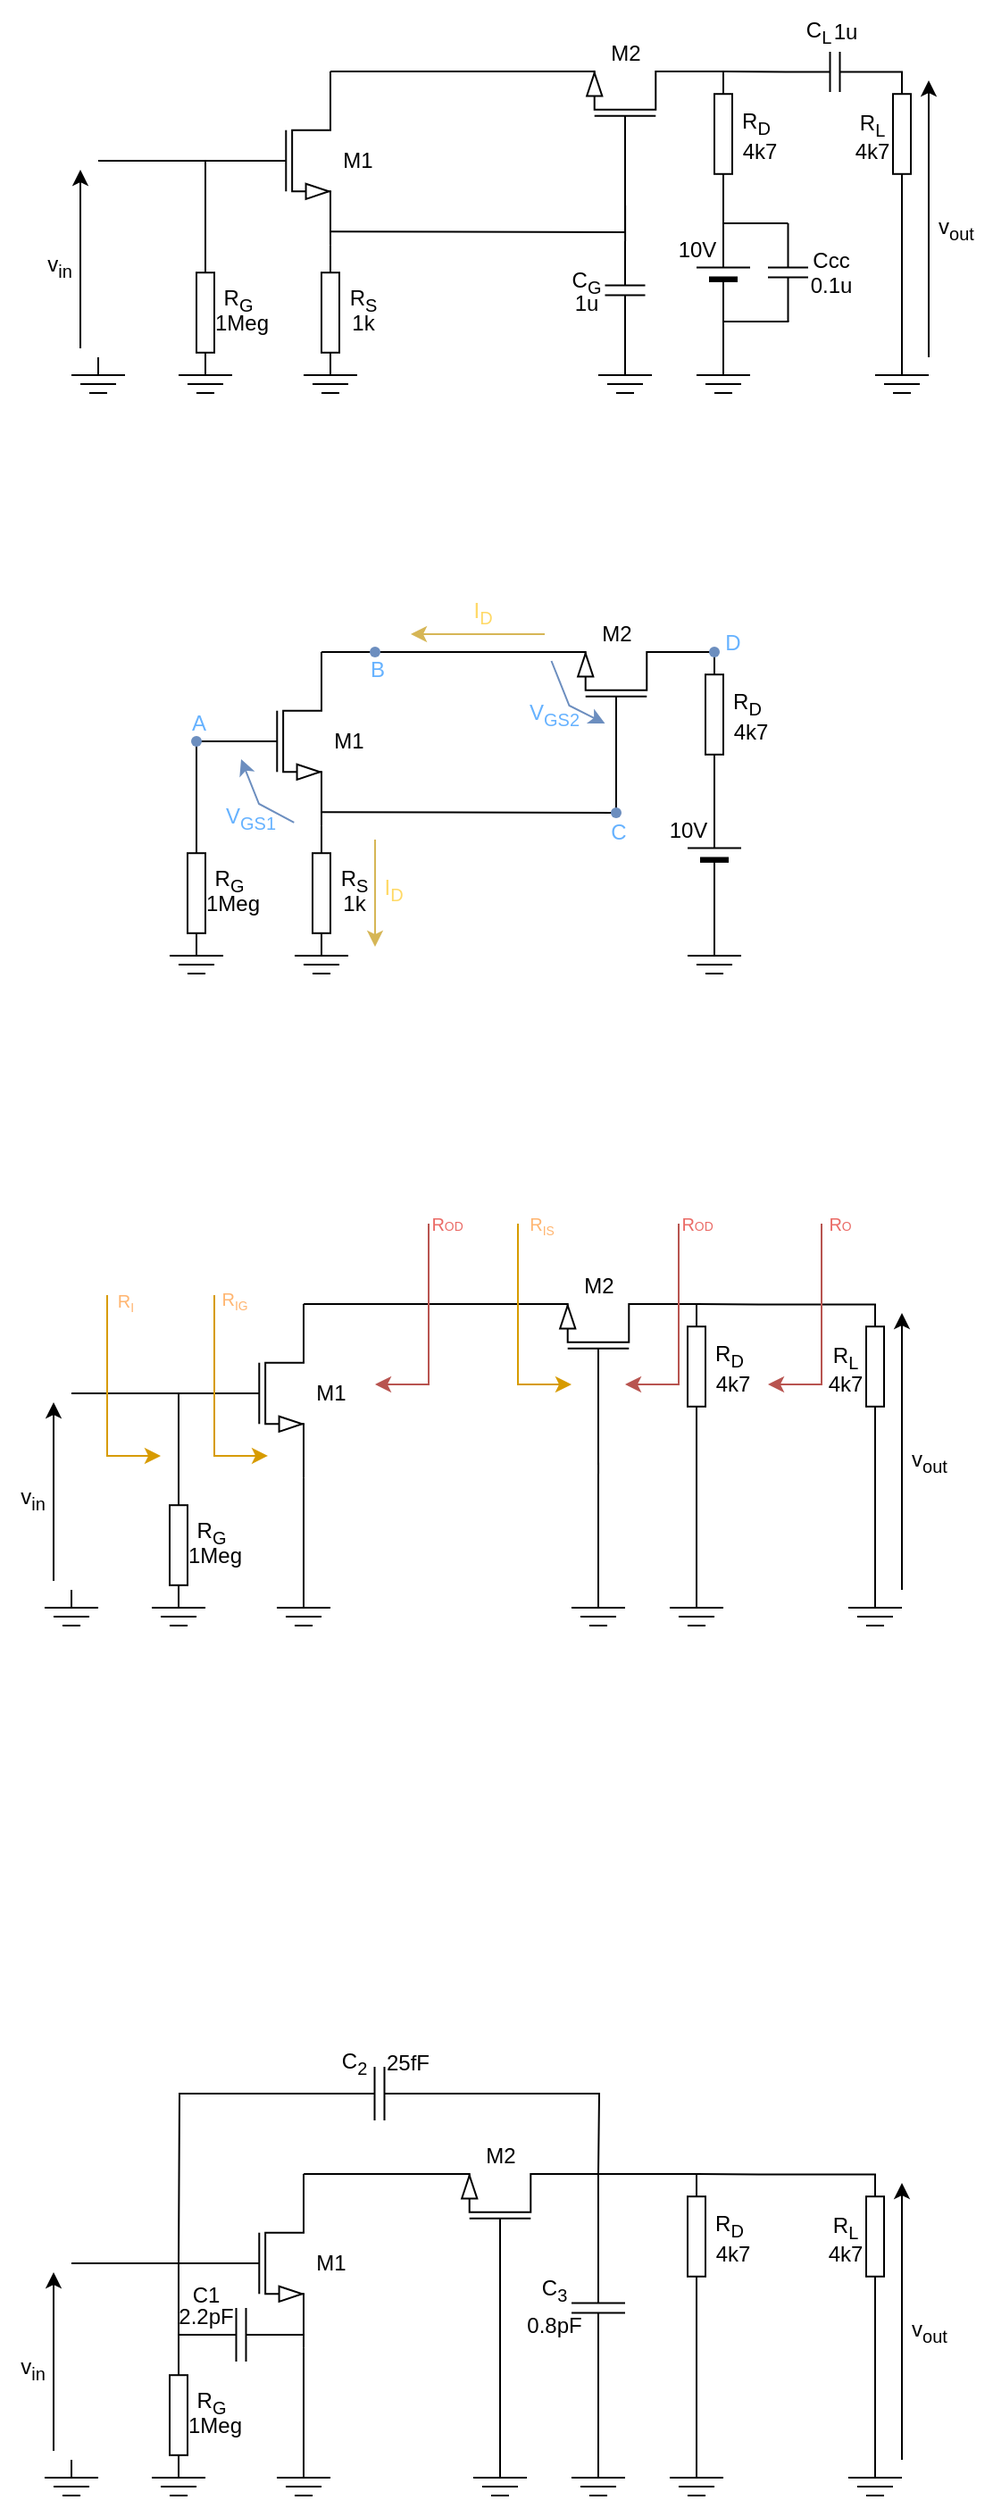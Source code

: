 <mxfile version="26.1.1">
  <diagram name="Page-1" id="X_OiJd69XVTkV4uMX9PB">
    <mxGraphModel dx="662" dy="336" grid="0" gridSize="5" guides="1" tooltips="1" connect="1" arrows="1" fold="1" page="1" pageScale="1" pageWidth="3300" pageHeight="4681" math="0" shadow="0">
      <root>
        <mxCell id="0" />
        <mxCell id="1" parent="0" />
        <mxCell id="dwo3FNI6d7-O0YS7IWEH-1" value="" style="verticalLabelPosition=bottom;shadow=0;dashed=0;align=center;html=1;verticalAlign=top;shape=mxgraph.electrical.transistors.nmos;pointerEvents=1;" vertex="1" parent="1">
          <mxGeometry x="420" y="430" width="60" height="100" as="geometry" />
        </mxCell>
        <mxCell id="dwo3FNI6d7-O0YS7IWEH-2" value="" style="verticalLabelPosition=bottom;shadow=0;dashed=0;align=center;html=1;verticalAlign=top;shape=mxgraph.electrical.transistors.nmos;pointerEvents=1;direction=north;flipH=1;" vertex="1" parent="1">
          <mxGeometry x="580" y="430" width="130" height="60" as="geometry" />
        </mxCell>
        <mxCell id="dwo3FNI6d7-O0YS7IWEH-5" value="" style="pointerEvents=1;verticalLabelPosition=bottom;shadow=0;dashed=0;align=center;html=1;verticalAlign=top;shape=mxgraph.electrical.resistors.resistor_1;direction=south;" vertex="1" parent="1">
          <mxGeometry x="475" y="530" width="10" height="70" as="geometry" />
        </mxCell>
        <mxCell id="dwo3FNI6d7-O0YS7IWEH-6" style="edgeStyle=orthogonalEdgeStyle;rounded=0;orthogonalLoop=1;jettySize=auto;html=1;exitX=1;exitY=1;exitDx=0;exitDy=0;exitPerimeter=0;endArrow=none;startFill=0;" edge="1" parent="1" source="dwo3FNI6d7-O0YS7IWEH-1">
          <mxGeometry relative="1" as="geometry">
            <mxPoint x="480" y="530" as="targetPoint" />
          </mxGeometry>
        </mxCell>
        <mxCell id="dwo3FNI6d7-O0YS7IWEH-8" value="" style="endArrow=none;html=1;rounded=0;entryX=1;entryY=1.679;entryDx=0;entryDy=0;entryPerimeter=0;" edge="1" parent="1" target="dwo3FNI6d7-O0YS7IWEH-2">
          <mxGeometry width="50" height="50" relative="1" as="geometry">
            <mxPoint x="480" y="430" as="sourcePoint" />
            <mxPoint x="570" y="430" as="targetPoint" />
          </mxGeometry>
        </mxCell>
        <mxCell id="dwo3FNI6d7-O0YS7IWEH-9" value="" style="endArrow=none;html=1;rounded=0;exitX=1;exitY=0.046;exitDx=0;exitDy=0;exitPerimeter=0;" edge="1" parent="1" source="dwo3FNI6d7-O0YS7IWEH-1">
          <mxGeometry width="50" height="50" relative="1" as="geometry">
            <mxPoint x="510" y="550" as="sourcePoint" />
            <mxPoint x="480" y="430" as="targetPoint" />
          </mxGeometry>
        </mxCell>
        <mxCell id="dwo3FNI6d7-O0YS7IWEH-10" value="" style="pointerEvents=1;verticalLabelPosition=bottom;shadow=0;dashed=0;align=center;html=1;verticalAlign=top;shape=mxgraph.electrical.resistors.resistor_1;direction=south;" vertex="1" parent="1">
          <mxGeometry x="405" y="530" width="10" height="70" as="geometry" />
        </mxCell>
        <mxCell id="dwo3FNI6d7-O0YS7IWEH-11" value="" style="endArrow=none;html=1;rounded=0;entryX=0;entryY=0.5;entryDx=0;entryDy=0;entryPerimeter=0;" edge="1" parent="1" target="dwo3FNI6d7-O0YS7IWEH-1">
          <mxGeometry width="50" height="50" relative="1" as="geometry">
            <mxPoint x="410" y="480" as="sourcePoint" />
            <mxPoint x="580" y="500" as="targetPoint" />
          </mxGeometry>
        </mxCell>
        <mxCell id="dwo3FNI6d7-O0YS7IWEH-12" value="" style="endArrow=none;html=1;rounded=0;exitX=0;exitY=0.5;exitDx=0;exitDy=0;exitPerimeter=0;" edge="1" parent="1" source="dwo3FNI6d7-O0YS7IWEH-10">
          <mxGeometry width="50" height="50" relative="1" as="geometry">
            <mxPoint x="530" y="550" as="sourcePoint" />
            <mxPoint x="410" y="480" as="targetPoint" />
          </mxGeometry>
        </mxCell>
        <mxCell id="dwo3FNI6d7-O0YS7IWEH-20" value="" style="endArrow=none;html=1;rounded=0;" edge="1" parent="1">
          <mxGeometry width="50" height="50" relative="1" as="geometry">
            <mxPoint x="465" y="600" as="sourcePoint" />
            <mxPoint x="495" y="600" as="targetPoint" />
          </mxGeometry>
        </mxCell>
        <mxCell id="dwo3FNI6d7-O0YS7IWEH-21" value="" style="endArrow=none;html=1;rounded=0;" edge="1" parent="1">
          <mxGeometry width="50" height="50" relative="1" as="geometry">
            <mxPoint x="470" y="605" as="sourcePoint" />
            <mxPoint x="490" y="605" as="targetPoint" />
          </mxGeometry>
        </mxCell>
        <mxCell id="dwo3FNI6d7-O0YS7IWEH-22" value="" style="endArrow=none;html=1;rounded=0;" edge="1" parent="1">
          <mxGeometry width="50" height="50" relative="1" as="geometry">
            <mxPoint x="475" y="610" as="sourcePoint" />
            <mxPoint x="485" y="610" as="targetPoint" />
          </mxGeometry>
        </mxCell>
        <mxCell id="dwo3FNI6d7-O0YS7IWEH-23" value="" style="endArrow=none;html=1;rounded=0;" edge="1" parent="1">
          <mxGeometry width="50" height="50" relative="1" as="geometry">
            <mxPoint x="395" y="600" as="sourcePoint" />
            <mxPoint x="425" y="600" as="targetPoint" />
          </mxGeometry>
        </mxCell>
        <mxCell id="dwo3FNI6d7-O0YS7IWEH-24" value="" style="endArrow=none;html=1;rounded=0;" edge="1" parent="1">
          <mxGeometry width="50" height="50" relative="1" as="geometry">
            <mxPoint x="400" y="605" as="sourcePoint" />
            <mxPoint x="420" y="605" as="targetPoint" />
          </mxGeometry>
        </mxCell>
        <mxCell id="dwo3FNI6d7-O0YS7IWEH-25" value="" style="endArrow=none;html=1;rounded=0;" edge="1" parent="1">
          <mxGeometry width="50" height="50" relative="1" as="geometry">
            <mxPoint x="405" y="610" as="sourcePoint" />
            <mxPoint x="415" y="610" as="targetPoint" />
          </mxGeometry>
        </mxCell>
        <mxCell id="dwo3FNI6d7-O0YS7IWEH-26" value="" style="endArrow=none;html=1;rounded=0;exitX=1;exitY=0.92;exitDx=0;exitDy=0;exitPerimeter=0;entryX=-0.5;entryY=0.5;entryDx=0;entryDy=0;entryPerimeter=0;" edge="1" parent="1" source="dwo3FNI6d7-O0YS7IWEH-1" target="dwo3FNI6d7-O0YS7IWEH-2">
          <mxGeometry width="50" height="50" relative="1" as="geometry">
            <mxPoint x="610" y="500" as="sourcePoint" />
            <mxPoint x="660" y="450" as="targetPoint" />
          </mxGeometry>
        </mxCell>
        <mxCell id="dwo3FNI6d7-O0YS7IWEH-27" value="" style="endArrow=none;html=1;rounded=0;exitX=0;exitY=0.5;exitDx=0;exitDy=0;exitPerimeter=0;" edge="1" parent="1" source="dwo3FNI6d7-O0YS7IWEH-2">
          <mxGeometry width="50" height="50" relative="1" as="geometry">
            <mxPoint x="560" y="585" as="sourcePoint" />
            <mxPoint x="645" y="520" as="targetPoint" />
          </mxGeometry>
        </mxCell>
        <mxCell id="dwo3FNI6d7-O0YS7IWEH-28" value="" style="pointerEvents=1;verticalLabelPosition=bottom;shadow=0;dashed=0;align=center;html=1;verticalAlign=top;shape=mxgraph.electrical.resistors.resistor_1;direction=south;" vertex="1" parent="1">
          <mxGeometry x="695" y="430" width="10" height="70" as="geometry" />
        </mxCell>
        <mxCell id="dwo3FNI6d7-O0YS7IWEH-29" value="" style="endArrow=none;html=1;rounded=0;entryX=0;entryY=0.5;entryDx=0;entryDy=0;entryPerimeter=0;exitX=1;exitY=-0.679;exitDx=0;exitDy=0;exitPerimeter=0;" edge="1" parent="1" source="dwo3FNI6d7-O0YS7IWEH-2" target="dwo3FNI6d7-O0YS7IWEH-28">
          <mxGeometry width="50" height="50" relative="1" as="geometry">
            <mxPoint x="630" y="485" as="sourcePoint" />
            <mxPoint x="680" y="435" as="targetPoint" />
          </mxGeometry>
        </mxCell>
        <mxCell id="dwo3FNI6d7-O0YS7IWEH-31" style="edgeStyle=orthogonalEdgeStyle;rounded=0;orthogonalLoop=1;jettySize=auto;html=1;exitX=1;exitY=0.5;exitDx=0;exitDy=0;exitPerimeter=0;endArrow=none;startFill=0;" edge="1" parent="1" source="dwo3FNI6d7-O0YS7IWEH-30">
          <mxGeometry relative="1" as="geometry">
            <mxPoint x="645" y="600" as="targetPoint" />
          </mxGeometry>
        </mxCell>
        <mxCell id="dwo3FNI6d7-O0YS7IWEH-35" style="edgeStyle=orthogonalEdgeStyle;rounded=0;orthogonalLoop=1;jettySize=auto;html=1;endArrow=none;startFill=0;" edge="1" parent="1" source="dwo3FNI6d7-O0YS7IWEH-30">
          <mxGeometry relative="1" as="geometry">
            <mxPoint x="645" y="515" as="targetPoint" />
          </mxGeometry>
        </mxCell>
        <mxCell id="dwo3FNI6d7-O0YS7IWEH-30" value="" style="pointerEvents=1;verticalLabelPosition=bottom;shadow=0;dashed=0;align=center;html=1;verticalAlign=top;shape=mxgraph.electrical.capacitors.capacitor_1;direction=south;" vertex="1" parent="1">
          <mxGeometry x="633.75" y="525" width="22.5" height="55" as="geometry" />
        </mxCell>
        <mxCell id="dwo3FNI6d7-O0YS7IWEH-32" value="" style="endArrow=none;html=1;rounded=0;" edge="1" parent="1">
          <mxGeometry width="50" height="50" relative="1" as="geometry">
            <mxPoint x="630" y="600" as="sourcePoint" />
            <mxPoint x="660" y="600" as="targetPoint" />
          </mxGeometry>
        </mxCell>
        <mxCell id="dwo3FNI6d7-O0YS7IWEH-33" value="" style="endArrow=none;html=1;rounded=0;" edge="1" parent="1">
          <mxGeometry width="50" height="50" relative="1" as="geometry">
            <mxPoint x="635" y="605" as="sourcePoint" />
            <mxPoint x="655" y="605" as="targetPoint" />
          </mxGeometry>
        </mxCell>
        <mxCell id="dwo3FNI6d7-O0YS7IWEH-34" value="" style="endArrow=none;html=1;rounded=0;" edge="1" parent="1">
          <mxGeometry width="50" height="50" relative="1" as="geometry">
            <mxPoint x="640" y="610" as="sourcePoint" />
            <mxPoint x="650" y="610" as="targetPoint" />
          </mxGeometry>
        </mxCell>
        <mxCell id="dwo3FNI6d7-O0YS7IWEH-37" value="" style="verticalLabelPosition=bottom;shadow=0;dashed=0;align=center;fillColor=strokeColor;html=1;verticalAlign=top;strokeWidth=1;shape=mxgraph.electrical.miscellaneous.monocell_battery;direction=north;" vertex="1" parent="1">
          <mxGeometry x="685" y="515" width="30" height="55" as="geometry" />
        </mxCell>
        <mxCell id="dwo3FNI6d7-O0YS7IWEH-38" value="" style="pointerEvents=1;verticalLabelPosition=bottom;shadow=0;dashed=0;align=center;html=1;verticalAlign=top;shape=mxgraph.electrical.capacitors.capacitor_1;direction=south;" vertex="1" parent="1">
          <mxGeometry x="725" y="515" width="22.5" height="55" as="geometry" />
        </mxCell>
        <mxCell id="dwo3FNI6d7-O0YS7IWEH-39" value="" style="endArrow=none;html=1;rounded=0;entryX=0;entryY=0.5;entryDx=0;entryDy=0;entryPerimeter=0;exitX=1;exitY=0.5;exitDx=0;exitDy=0;exitPerimeter=0;" edge="1" parent="1" source="dwo3FNI6d7-O0YS7IWEH-37" target="dwo3FNI6d7-O0YS7IWEH-38">
          <mxGeometry width="50" height="50" relative="1" as="geometry">
            <mxPoint x="625" y="550" as="sourcePoint" />
            <mxPoint x="675" y="500" as="targetPoint" />
          </mxGeometry>
        </mxCell>
        <mxCell id="dwo3FNI6d7-O0YS7IWEH-40" value="" style="endArrow=none;html=1;rounded=0;exitX=0;exitY=0.5;exitDx=0;exitDy=0;exitPerimeter=0;" edge="1" parent="1" source="dwo3FNI6d7-O0YS7IWEH-37">
          <mxGeometry width="50" height="50" relative="1" as="geometry">
            <mxPoint x="690" y="620" as="sourcePoint" />
            <mxPoint x="736.7" y="570" as="targetPoint" />
          </mxGeometry>
        </mxCell>
        <mxCell id="dwo3FNI6d7-O0YS7IWEH-42" value="" style="endArrow=none;html=1;rounded=0;" edge="1" parent="1">
          <mxGeometry width="50" height="50" relative="1" as="geometry">
            <mxPoint x="700" y="600" as="sourcePoint" />
            <mxPoint x="700" y="570" as="targetPoint" />
          </mxGeometry>
        </mxCell>
        <mxCell id="dwo3FNI6d7-O0YS7IWEH-43" value="" style="endArrow=none;html=1;rounded=0;" edge="1" parent="1">
          <mxGeometry width="50" height="50" relative="1" as="geometry">
            <mxPoint x="685" y="600" as="sourcePoint" />
            <mxPoint x="715" y="600" as="targetPoint" />
          </mxGeometry>
        </mxCell>
        <mxCell id="dwo3FNI6d7-O0YS7IWEH-44" value="" style="endArrow=none;html=1;rounded=0;" edge="1" parent="1">
          <mxGeometry width="50" height="50" relative="1" as="geometry">
            <mxPoint x="690" y="605" as="sourcePoint" />
            <mxPoint x="710" y="605" as="targetPoint" />
          </mxGeometry>
        </mxCell>
        <mxCell id="dwo3FNI6d7-O0YS7IWEH-45" value="" style="endArrow=none;html=1;rounded=0;" edge="1" parent="1">
          <mxGeometry width="50" height="50" relative="1" as="geometry">
            <mxPoint x="695" y="610" as="sourcePoint" />
            <mxPoint x="705" y="610" as="targetPoint" />
          </mxGeometry>
        </mxCell>
        <mxCell id="dwo3FNI6d7-O0YS7IWEH-46" value="" style="endArrow=none;html=1;rounded=0;entryX=1;entryY=0.5;entryDx=0;entryDy=0;entryPerimeter=0;" edge="1" parent="1" target="dwo3FNI6d7-O0YS7IWEH-28">
          <mxGeometry width="50" height="50" relative="1" as="geometry">
            <mxPoint x="700" y="515" as="sourcePoint" />
            <mxPoint x="640" y="515" as="targetPoint" />
          </mxGeometry>
        </mxCell>
        <mxCell id="dwo3FNI6d7-O0YS7IWEH-47" value="" style="pointerEvents=1;verticalLabelPosition=bottom;shadow=0;dashed=0;align=center;html=1;verticalAlign=top;shape=mxgraph.electrical.capacitors.capacitor_1;direction=west;" vertex="1" parent="1">
          <mxGeometry x="735" y="419" width="55" height="22.5" as="geometry" />
        </mxCell>
        <mxCell id="dwo3FNI6d7-O0YS7IWEH-48" value="" style="endArrow=none;html=1;rounded=0;entryX=1;entryY=0.5;entryDx=0;entryDy=0;entryPerimeter=0;" edge="1" parent="1" target="dwo3FNI6d7-O0YS7IWEH-47">
          <mxGeometry width="50" height="50" relative="1" as="geometry">
            <mxPoint x="700" y="430" as="sourcePoint" />
            <mxPoint x="760" y="415" as="targetPoint" />
          </mxGeometry>
        </mxCell>
        <mxCell id="dwo3FNI6d7-O0YS7IWEH-49" value="" style="pointerEvents=1;verticalLabelPosition=bottom;shadow=0;dashed=0;align=center;html=1;verticalAlign=top;shape=mxgraph.electrical.resistors.resistor_1;direction=south;" vertex="1" parent="1">
          <mxGeometry x="795" y="430" width="10" height="70" as="geometry" />
        </mxCell>
        <mxCell id="dwo3FNI6d7-O0YS7IWEH-51" value="" style="endArrow=none;html=1;rounded=0;exitX=0;exitY=0.5;exitDx=0;exitDy=0;exitPerimeter=0;" edge="1" parent="1" source="dwo3FNI6d7-O0YS7IWEH-47">
          <mxGeometry width="50" height="50" relative="1" as="geometry">
            <mxPoint x="755" y="495" as="sourcePoint" />
            <mxPoint x="800.5" y="430.2" as="targetPoint" />
          </mxGeometry>
        </mxCell>
        <mxCell id="dwo3FNI6d7-O0YS7IWEH-55" value="" style="endArrow=none;html=1;rounded=0;" edge="1" parent="1">
          <mxGeometry width="50" height="50" relative="1" as="geometry">
            <mxPoint x="785" y="600" as="sourcePoint" />
            <mxPoint x="815" y="600" as="targetPoint" />
          </mxGeometry>
        </mxCell>
        <mxCell id="dwo3FNI6d7-O0YS7IWEH-56" value="" style="endArrow=none;html=1;rounded=0;" edge="1" parent="1">
          <mxGeometry width="50" height="50" relative="1" as="geometry">
            <mxPoint x="790" y="605" as="sourcePoint" />
            <mxPoint x="810" y="605" as="targetPoint" />
          </mxGeometry>
        </mxCell>
        <mxCell id="dwo3FNI6d7-O0YS7IWEH-57" value="" style="endArrow=none;html=1;rounded=0;" edge="1" parent="1">
          <mxGeometry width="50" height="50" relative="1" as="geometry">
            <mxPoint x="795" y="610" as="sourcePoint" />
            <mxPoint x="805" y="610" as="targetPoint" />
          </mxGeometry>
        </mxCell>
        <mxCell id="dwo3FNI6d7-O0YS7IWEH-58" value="" style="endArrow=none;html=1;rounded=0;entryX=1;entryY=0.5;entryDx=0;entryDy=0;entryPerimeter=0;" edge="1" parent="1" target="dwo3FNI6d7-O0YS7IWEH-49">
          <mxGeometry width="50" height="50" relative="1" as="geometry">
            <mxPoint x="800" y="600" as="sourcePoint" />
            <mxPoint x="755" y="510" as="targetPoint" />
          </mxGeometry>
        </mxCell>
        <mxCell id="dwo3FNI6d7-O0YS7IWEH-59" value="" style="endArrow=none;html=1;rounded=0;" edge="1" parent="1">
          <mxGeometry width="50" height="50" relative="1" as="geometry">
            <mxPoint x="350" y="480" as="sourcePoint" />
            <mxPoint x="410" y="480" as="targetPoint" />
          </mxGeometry>
        </mxCell>
        <mxCell id="dwo3FNI6d7-O0YS7IWEH-63" value="" style="endArrow=none;html=1;rounded=0;" edge="1" parent="1">
          <mxGeometry width="50" height="50" relative="1" as="geometry">
            <mxPoint x="335" y="600" as="sourcePoint" />
            <mxPoint x="365" y="600" as="targetPoint" />
          </mxGeometry>
        </mxCell>
        <mxCell id="dwo3FNI6d7-O0YS7IWEH-64" value="" style="endArrow=none;html=1;rounded=0;" edge="1" parent="1">
          <mxGeometry width="50" height="50" relative="1" as="geometry">
            <mxPoint x="340" y="605" as="sourcePoint" />
            <mxPoint x="360" y="605" as="targetPoint" />
          </mxGeometry>
        </mxCell>
        <mxCell id="dwo3FNI6d7-O0YS7IWEH-65" value="" style="endArrow=none;html=1;rounded=0;" edge="1" parent="1">
          <mxGeometry width="50" height="50" relative="1" as="geometry">
            <mxPoint x="345" y="610" as="sourcePoint" />
            <mxPoint x="355" y="610" as="targetPoint" />
          </mxGeometry>
        </mxCell>
        <mxCell id="dwo3FNI6d7-O0YS7IWEH-66" value="" style="endArrow=none;html=1;rounded=0;" edge="1" parent="1">
          <mxGeometry width="50" height="50" relative="1" as="geometry">
            <mxPoint x="350" y="600" as="sourcePoint" />
            <mxPoint x="350" y="590" as="targetPoint" />
          </mxGeometry>
        </mxCell>
        <mxCell id="dwo3FNI6d7-O0YS7IWEH-67" value="" style="endArrow=classic;html=1;rounded=0;" edge="1" parent="1">
          <mxGeometry width="50" height="50" relative="1" as="geometry">
            <mxPoint x="340" y="585" as="sourcePoint" />
            <mxPoint x="340" y="485" as="targetPoint" />
          </mxGeometry>
        </mxCell>
        <mxCell id="dwo3FNI6d7-O0YS7IWEH-68" value="v&lt;sub&gt;in&lt;/sub&gt;" style="text;html=1;align=center;verticalAlign=middle;resizable=0;points=[];autosize=1;strokeColor=none;fillColor=none;" vertex="1" parent="1">
          <mxGeometry x="310" y="521" width="35" height="35" as="geometry" />
        </mxCell>
        <mxCell id="dwo3FNI6d7-O0YS7IWEH-69" value="" style="endArrow=classic;html=1;rounded=0;" edge="1" parent="1">
          <mxGeometry width="50" height="50" relative="1" as="geometry">
            <mxPoint x="815" y="590" as="sourcePoint" />
            <mxPoint x="815" y="435" as="targetPoint" />
          </mxGeometry>
        </mxCell>
        <mxCell id="dwo3FNI6d7-O0YS7IWEH-70" value="v&lt;sub&gt;out&lt;/sub&gt;" style="text;html=1;align=center;verticalAlign=middle;resizable=0;points=[];autosize=1;strokeColor=none;fillColor=none;" vertex="1" parent="1">
          <mxGeometry x="810" y="500" width="40" height="35" as="geometry" />
        </mxCell>
        <mxCell id="dwo3FNI6d7-O0YS7IWEH-71" value="4k7" style="text;html=1;align=center;verticalAlign=middle;resizable=0;points=[];autosize=1;strokeColor=none;fillColor=none;" vertex="1" parent="1">
          <mxGeometry x="700" y="460" width="40" height="30" as="geometry" />
        </mxCell>
        <mxCell id="dwo3FNI6d7-O0YS7IWEH-72" value="R&lt;sub&gt;D&lt;/sub&gt;" style="text;html=1;align=center;verticalAlign=middle;resizable=0;points=[];autosize=1;strokeColor=none;fillColor=none;" vertex="1" parent="1">
          <mxGeometry x="700" y="441.5" width="35" height="35" as="geometry" />
        </mxCell>
        <mxCell id="dwo3FNI6d7-O0YS7IWEH-73" value="R&lt;sub&gt;L&lt;/sub&gt;" style="text;html=1;align=center;verticalAlign=middle;resizable=0;points=[];autosize=1;strokeColor=none;fillColor=none;" vertex="1" parent="1">
          <mxGeometry x="765" y="442.5" width="35" height="35" as="geometry" />
        </mxCell>
        <mxCell id="dwo3FNI6d7-O0YS7IWEH-74" value="4k7" style="text;html=1;align=center;verticalAlign=middle;resizable=0;points=[];autosize=1;strokeColor=none;fillColor=none;" vertex="1" parent="1">
          <mxGeometry x="762.5" y="460" width="40" height="30" as="geometry" />
        </mxCell>
        <mxCell id="dwo3FNI6d7-O0YS7IWEH-76" value="Ccc" style="text;html=1;align=center;verticalAlign=middle;resizable=0;points=[];autosize=1;strokeColor=none;fillColor=none;" vertex="1" parent="1">
          <mxGeometry x="740" y="521" width="40" height="30" as="geometry" />
        </mxCell>
        <mxCell id="dwo3FNI6d7-O0YS7IWEH-77" value="0.1u" style="text;html=1;align=center;verticalAlign=middle;resizable=0;points=[];autosize=1;strokeColor=none;fillColor=none;" vertex="1" parent="1">
          <mxGeometry x="737.5" y="535" width="45" height="30" as="geometry" />
        </mxCell>
        <mxCell id="dwo3FNI6d7-O0YS7IWEH-78" value="C&lt;sub&gt;L&lt;/sub&gt;" style="text;html=1;align=center;verticalAlign=middle;resizable=0;points=[];autosize=1;strokeColor=none;fillColor=none;" vertex="1" parent="1">
          <mxGeometry x="735" y="390" width="35" height="35" as="geometry" />
        </mxCell>
        <mxCell id="dwo3FNI6d7-O0YS7IWEH-79" value="1u" style="text;html=1;align=center;verticalAlign=middle;resizable=0;points=[];autosize=1;strokeColor=none;fillColor=none;" vertex="1" parent="1">
          <mxGeometry x="750" y="392.5" width="35" height="30" as="geometry" />
        </mxCell>
        <mxCell id="dwo3FNI6d7-O0YS7IWEH-80" value="R&lt;sub&gt;S&lt;/sub&gt;" style="text;html=1;align=center;verticalAlign=middle;resizable=0;points=[];autosize=1;strokeColor=none;fillColor=none;" vertex="1" parent="1">
          <mxGeometry x="480" y="540" width="35" height="35" as="geometry" />
        </mxCell>
        <mxCell id="dwo3FNI6d7-O0YS7IWEH-81" value="1k" style="text;html=1;align=center;verticalAlign=middle;resizable=0;points=[];autosize=1;strokeColor=none;fillColor=none;" vertex="1" parent="1">
          <mxGeometry x="480" y="556" width="35" height="30" as="geometry" />
        </mxCell>
        <mxCell id="dwo3FNI6d7-O0YS7IWEH-82" value="C&lt;sub&gt;G&lt;/sub&gt;" style="text;html=1;align=center;verticalAlign=middle;resizable=0;points=[];autosize=1;strokeColor=none;fillColor=none;" vertex="1" parent="1">
          <mxGeometry x="605" y="530" width="35" height="35" as="geometry" />
        </mxCell>
        <mxCell id="dwo3FNI6d7-O0YS7IWEH-83" value="1u" style="text;html=1;align=center;verticalAlign=middle;resizable=0;points=[];autosize=1;strokeColor=none;fillColor=none;" vertex="1" parent="1">
          <mxGeometry x="605" y="545" width="35" height="30" as="geometry" />
        </mxCell>
        <mxCell id="dwo3FNI6d7-O0YS7IWEH-84" value="R&lt;sub&gt;G&lt;/sub&gt;" style="text;html=1;align=center;verticalAlign=middle;resizable=0;points=[];autosize=1;strokeColor=none;fillColor=none;" vertex="1" parent="1">
          <mxGeometry x="410" y="540" width="35" height="35" as="geometry" />
        </mxCell>
        <mxCell id="dwo3FNI6d7-O0YS7IWEH-85" value="1Meg" style="text;html=1;align=center;verticalAlign=middle;resizable=0;points=[];autosize=1;strokeColor=none;fillColor=none;" vertex="1" parent="1">
          <mxGeometry x="405" y="556" width="50" height="30" as="geometry" />
        </mxCell>
        <mxCell id="dwo3FNI6d7-O0YS7IWEH-86" value="M1" style="text;html=1;align=center;verticalAlign=middle;resizable=0;points=[];autosize=1;strokeColor=none;fillColor=none;" vertex="1" parent="1">
          <mxGeometry x="475" y="465" width="40" height="30" as="geometry" />
        </mxCell>
        <mxCell id="dwo3FNI6d7-O0YS7IWEH-87" value="M2" style="text;html=1;align=center;verticalAlign=middle;resizable=0;points=[];autosize=1;strokeColor=none;fillColor=none;" vertex="1" parent="1">
          <mxGeometry x="625" y="405" width="40" height="30" as="geometry" />
        </mxCell>
        <mxCell id="dwo3FNI6d7-O0YS7IWEH-88" value="" style="verticalLabelPosition=bottom;shadow=0;dashed=0;align=center;html=1;verticalAlign=top;shape=mxgraph.electrical.transistors.nmos;pointerEvents=1;" vertex="1" parent="1">
          <mxGeometry x="415" y="755" width="60" height="100" as="geometry" />
        </mxCell>
        <mxCell id="dwo3FNI6d7-O0YS7IWEH-89" value="" style="verticalLabelPosition=bottom;shadow=0;dashed=0;align=center;html=1;verticalAlign=top;shape=mxgraph.electrical.transistors.nmos;pointerEvents=1;direction=north;flipH=1;" vertex="1" parent="1">
          <mxGeometry x="575" y="755" width="130" height="60" as="geometry" />
        </mxCell>
        <mxCell id="dwo3FNI6d7-O0YS7IWEH-90" value="" style="pointerEvents=1;verticalLabelPosition=bottom;shadow=0;dashed=0;align=center;html=1;verticalAlign=top;shape=mxgraph.electrical.resistors.resistor_1;direction=south;" vertex="1" parent="1">
          <mxGeometry x="470" y="855" width="10" height="70" as="geometry" />
        </mxCell>
        <mxCell id="dwo3FNI6d7-O0YS7IWEH-91" style="edgeStyle=orthogonalEdgeStyle;rounded=0;orthogonalLoop=1;jettySize=auto;html=1;exitX=1;exitY=1;exitDx=0;exitDy=0;exitPerimeter=0;endArrow=none;startFill=0;" edge="1" parent="1" source="dwo3FNI6d7-O0YS7IWEH-88">
          <mxGeometry relative="1" as="geometry">
            <mxPoint x="475" y="855" as="targetPoint" />
          </mxGeometry>
        </mxCell>
        <mxCell id="dwo3FNI6d7-O0YS7IWEH-92" value="" style="endArrow=none;html=1;rounded=0;entryX=1;entryY=1.679;entryDx=0;entryDy=0;entryPerimeter=0;" edge="1" parent="1" target="dwo3FNI6d7-O0YS7IWEH-89">
          <mxGeometry width="50" height="50" relative="1" as="geometry">
            <mxPoint x="475" y="755" as="sourcePoint" />
            <mxPoint x="565" y="755" as="targetPoint" />
          </mxGeometry>
        </mxCell>
        <mxCell id="dwo3FNI6d7-O0YS7IWEH-93" value="" style="endArrow=none;html=1;rounded=0;exitX=1;exitY=0.046;exitDx=0;exitDy=0;exitPerimeter=0;" edge="1" parent="1" source="dwo3FNI6d7-O0YS7IWEH-88">
          <mxGeometry width="50" height="50" relative="1" as="geometry">
            <mxPoint x="505" y="875" as="sourcePoint" />
            <mxPoint x="475" y="755" as="targetPoint" />
          </mxGeometry>
        </mxCell>
        <mxCell id="dwo3FNI6d7-O0YS7IWEH-94" value="" style="pointerEvents=1;verticalLabelPosition=bottom;shadow=0;dashed=0;align=center;html=1;verticalAlign=top;shape=mxgraph.electrical.resistors.resistor_1;direction=south;" vertex="1" parent="1">
          <mxGeometry x="400" y="855" width="10" height="70" as="geometry" />
        </mxCell>
        <mxCell id="dwo3FNI6d7-O0YS7IWEH-95" value="" style="endArrow=none;html=1;rounded=0;entryX=0;entryY=0.5;entryDx=0;entryDy=0;entryPerimeter=0;" edge="1" parent="1" target="dwo3FNI6d7-O0YS7IWEH-88">
          <mxGeometry width="50" height="50" relative="1" as="geometry">
            <mxPoint x="405" y="805" as="sourcePoint" />
            <mxPoint x="575" y="825" as="targetPoint" />
          </mxGeometry>
        </mxCell>
        <mxCell id="dwo3FNI6d7-O0YS7IWEH-96" value="" style="endArrow=none;html=1;rounded=0;exitDx=0;exitDy=0;exitPerimeter=0;" edge="1" parent="1" source="dwo3FNI6d7-O0YS7IWEH-174">
          <mxGeometry width="50" height="50" relative="1" as="geometry">
            <mxPoint x="525" y="875" as="sourcePoint" />
            <mxPoint x="405" y="805" as="targetPoint" />
          </mxGeometry>
        </mxCell>
        <mxCell id="dwo3FNI6d7-O0YS7IWEH-97" value="" style="endArrow=none;html=1;rounded=0;" edge="1" parent="1">
          <mxGeometry width="50" height="50" relative="1" as="geometry">
            <mxPoint x="460" y="925" as="sourcePoint" />
            <mxPoint x="490" y="925" as="targetPoint" />
          </mxGeometry>
        </mxCell>
        <mxCell id="dwo3FNI6d7-O0YS7IWEH-98" value="" style="endArrow=none;html=1;rounded=0;" edge="1" parent="1">
          <mxGeometry width="50" height="50" relative="1" as="geometry">
            <mxPoint x="465" y="930" as="sourcePoint" />
            <mxPoint x="485" y="930" as="targetPoint" />
          </mxGeometry>
        </mxCell>
        <mxCell id="dwo3FNI6d7-O0YS7IWEH-99" value="" style="endArrow=none;html=1;rounded=0;" edge="1" parent="1">
          <mxGeometry width="50" height="50" relative="1" as="geometry">
            <mxPoint x="470" y="935" as="sourcePoint" />
            <mxPoint x="480" y="935" as="targetPoint" />
          </mxGeometry>
        </mxCell>
        <mxCell id="dwo3FNI6d7-O0YS7IWEH-100" value="" style="endArrow=none;html=1;rounded=0;" edge="1" parent="1">
          <mxGeometry width="50" height="50" relative="1" as="geometry">
            <mxPoint x="390" y="925" as="sourcePoint" />
            <mxPoint x="420" y="925" as="targetPoint" />
          </mxGeometry>
        </mxCell>
        <mxCell id="dwo3FNI6d7-O0YS7IWEH-101" value="" style="endArrow=none;html=1;rounded=0;" edge="1" parent="1">
          <mxGeometry width="50" height="50" relative="1" as="geometry">
            <mxPoint x="395" y="930" as="sourcePoint" />
            <mxPoint x="415" y="930" as="targetPoint" />
          </mxGeometry>
        </mxCell>
        <mxCell id="dwo3FNI6d7-O0YS7IWEH-102" value="" style="endArrow=none;html=1;rounded=0;" edge="1" parent="1">
          <mxGeometry width="50" height="50" relative="1" as="geometry">
            <mxPoint x="400" y="935" as="sourcePoint" />
            <mxPoint x="410" y="935" as="targetPoint" />
          </mxGeometry>
        </mxCell>
        <mxCell id="dwo3FNI6d7-O0YS7IWEH-103" value="" style="endArrow=none;html=1;rounded=0;exitX=1;exitY=0.92;exitDx=0;exitDy=0;exitPerimeter=0;entryX=-0.5;entryY=0.5;entryDx=0;entryDy=0;entryPerimeter=0;" edge="1" parent="1" source="dwo3FNI6d7-O0YS7IWEH-88" target="dwo3FNI6d7-O0YS7IWEH-89">
          <mxGeometry width="50" height="50" relative="1" as="geometry">
            <mxPoint x="605" y="825" as="sourcePoint" />
            <mxPoint x="655" y="775" as="targetPoint" />
          </mxGeometry>
        </mxCell>
        <mxCell id="dwo3FNI6d7-O0YS7IWEH-104" value="" style="endArrow=none;html=1;rounded=0;exitX=0;exitY=0.5;exitDx=0;exitDy=0;exitPerimeter=0;" edge="1" parent="1" source="dwo3FNI6d7-O0YS7IWEH-89">
          <mxGeometry width="50" height="50" relative="1" as="geometry">
            <mxPoint x="555" y="910" as="sourcePoint" />
            <mxPoint x="640" y="845" as="targetPoint" />
          </mxGeometry>
        </mxCell>
        <mxCell id="dwo3FNI6d7-O0YS7IWEH-105" value="" style="pointerEvents=1;verticalLabelPosition=bottom;shadow=0;dashed=0;align=center;html=1;verticalAlign=top;shape=mxgraph.electrical.resistors.resistor_1;direction=south;" vertex="1" parent="1">
          <mxGeometry x="690" y="755" width="10" height="70" as="geometry" />
        </mxCell>
        <mxCell id="dwo3FNI6d7-O0YS7IWEH-106" value="" style="endArrow=none;html=1;rounded=0;entryX=0;entryY=0.5;entryDx=0;entryDy=0;entryPerimeter=0;exitX=1;exitY=-0.679;exitDx=0;exitDy=0;exitPerimeter=0;" edge="1" parent="1" source="dwo3FNI6d7-O0YS7IWEH-89" target="dwo3FNI6d7-O0YS7IWEH-105">
          <mxGeometry width="50" height="50" relative="1" as="geometry">
            <mxPoint x="625" y="810" as="sourcePoint" />
            <mxPoint x="675" y="760" as="targetPoint" />
          </mxGeometry>
        </mxCell>
        <mxCell id="dwo3FNI6d7-O0YS7IWEH-113" value="" style="verticalLabelPosition=bottom;shadow=0;dashed=0;align=center;fillColor=strokeColor;html=1;verticalAlign=top;strokeWidth=1;shape=mxgraph.electrical.miscellaneous.monocell_battery;direction=north;" vertex="1" parent="1">
          <mxGeometry x="680" y="840" width="30" height="55" as="geometry" />
        </mxCell>
        <mxCell id="dwo3FNI6d7-O0YS7IWEH-117" value="" style="endArrow=none;html=1;rounded=0;" edge="1" parent="1">
          <mxGeometry width="50" height="50" relative="1" as="geometry">
            <mxPoint x="695" y="925" as="sourcePoint" />
            <mxPoint x="695" y="895" as="targetPoint" />
          </mxGeometry>
        </mxCell>
        <mxCell id="dwo3FNI6d7-O0YS7IWEH-118" value="" style="endArrow=none;html=1;rounded=0;" edge="1" parent="1">
          <mxGeometry width="50" height="50" relative="1" as="geometry">
            <mxPoint x="680" y="925" as="sourcePoint" />
            <mxPoint x="710" y="925" as="targetPoint" />
          </mxGeometry>
        </mxCell>
        <mxCell id="dwo3FNI6d7-O0YS7IWEH-119" value="" style="endArrow=none;html=1;rounded=0;" edge="1" parent="1">
          <mxGeometry width="50" height="50" relative="1" as="geometry">
            <mxPoint x="685" y="930" as="sourcePoint" />
            <mxPoint x="705" y="930" as="targetPoint" />
          </mxGeometry>
        </mxCell>
        <mxCell id="dwo3FNI6d7-O0YS7IWEH-120" value="" style="endArrow=none;html=1;rounded=0;" edge="1" parent="1">
          <mxGeometry width="50" height="50" relative="1" as="geometry">
            <mxPoint x="690" y="935" as="sourcePoint" />
            <mxPoint x="700" y="935" as="targetPoint" />
          </mxGeometry>
        </mxCell>
        <mxCell id="dwo3FNI6d7-O0YS7IWEH-121" value="" style="endArrow=none;html=1;rounded=0;entryX=1;entryY=0.5;entryDx=0;entryDy=0;entryPerimeter=0;" edge="1" parent="1" target="dwo3FNI6d7-O0YS7IWEH-105">
          <mxGeometry width="50" height="50" relative="1" as="geometry">
            <mxPoint x="695" y="840" as="sourcePoint" />
            <mxPoint x="635" y="840" as="targetPoint" />
          </mxGeometry>
        </mxCell>
        <mxCell id="dwo3FNI6d7-O0YS7IWEH-139" value="4k7" style="text;html=1;align=center;verticalAlign=middle;resizable=0;points=[];autosize=1;strokeColor=none;fillColor=none;" vertex="1" parent="1">
          <mxGeometry x="695" y="785" width="40" height="30" as="geometry" />
        </mxCell>
        <mxCell id="dwo3FNI6d7-O0YS7IWEH-140" value="R&lt;sub&gt;D&lt;/sub&gt;" style="text;html=1;align=center;verticalAlign=middle;resizable=0;points=[];autosize=1;strokeColor=none;fillColor=none;" vertex="1" parent="1">
          <mxGeometry x="695" y="766.5" width="35" height="35" as="geometry" />
        </mxCell>
        <mxCell id="dwo3FNI6d7-O0YS7IWEH-147" value="R&lt;sub&gt;S&lt;/sub&gt;" style="text;html=1;align=center;verticalAlign=middle;resizable=0;points=[];autosize=1;strokeColor=none;fillColor=none;" vertex="1" parent="1">
          <mxGeometry x="475" y="865" width="35" height="35" as="geometry" />
        </mxCell>
        <mxCell id="dwo3FNI6d7-O0YS7IWEH-148" value="1k" style="text;html=1;align=center;verticalAlign=middle;resizable=0;points=[];autosize=1;strokeColor=none;fillColor=none;" vertex="1" parent="1">
          <mxGeometry x="475" y="881" width="35" height="30" as="geometry" />
        </mxCell>
        <mxCell id="dwo3FNI6d7-O0YS7IWEH-151" value="R&lt;sub&gt;G&lt;/sub&gt;" style="text;html=1;align=center;verticalAlign=middle;resizable=0;points=[];autosize=1;strokeColor=none;fillColor=none;" vertex="1" parent="1">
          <mxGeometry x="405" y="865" width="35" height="35" as="geometry" />
        </mxCell>
        <mxCell id="dwo3FNI6d7-O0YS7IWEH-152" value="1Meg" style="text;html=1;align=center;verticalAlign=middle;resizable=0;points=[];autosize=1;strokeColor=none;fillColor=none;" vertex="1" parent="1">
          <mxGeometry x="400" y="881" width="50" height="30" as="geometry" />
        </mxCell>
        <mxCell id="dwo3FNI6d7-O0YS7IWEH-153" value="M1" style="text;html=1;align=center;verticalAlign=middle;resizable=0;points=[];autosize=1;strokeColor=none;fillColor=none;" vertex="1" parent="1">
          <mxGeometry x="470" y="790" width="40" height="30" as="geometry" />
        </mxCell>
        <mxCell id="dwo3FNI6d7-O0YS7IWEH-154" value="M2" style="text;html=1;align=center;verticalAlign=middle;resizable=0;points=[];autosize=1;strokeColor=none;fillColor=none;" vertex="1" parent="1">
          <mxGeometry x="620" y="730" width="40" height="30" as="geometry" />
        </mxCell>
        <mxCell id="dwo3FNI6d7-O0YS7IWEH-155" value="10V" style="text;html=1;align=center;verticalAlign=middle;resizable=0;points=[];autosize=1;strokeColor=none;fillColor=none;" vertex="1" parent="1">
          <mxGeometry x="660" y="840" width="40" height="30" as="geometry" />
        </mxCell>
        <mxCell id="dwo3FNI6d7-O0YS7IWEH-156" value="10V" style="text;html=1;align=center;verticalAlign=middle;resizable=0;points=[];autosize=1;strokeColor=none;fillColor=none;" vertex="1" parent="1">
          <mxGeometry x="665" y="515" width="40" height="30" as="geometry" />
        </mxCell>
        <mxCell id="dwo3FNI6d7-O0YS7IWEH-157" value="" style="endArrow=classic;html=1;rounded=0;entryX=0.25;entryY=0.606;entryDx=0;entryDy=0;entryPerimeter=0;exitX=0.744;exitY=0.982;exitDx=0;exitDy=0;exitPerimeter=0;fillColor=#dae8fc;strokeColor=#6c8ebf;" edge="1" parent="1" source="dwo3FNI6d7-O0YS7IWEH-88" target="dwo3FNI6d7-O0YS7IWEH-88">
          <mxGeometry width="50" height="50" relative="1" as="geometry">
            <mxPoint x="460" y="860" as="sourcePoint" />
            <mxPoint x="555" y="875" as="targetPoint" />
            <Array as="points">
              <mxPoint x="440" y="840" />
            </Array>
          </mxGeometry>
        </mxCell>
        <mxCell id="dwo3FNI6d7-O0YS7IWEH-158" value="&lt;font style=&quot;color: rgb(102, 178, 255);&quot;&gt;V&lt;sub&gt;GS1&lt;/sub&gt;&lt;/font&gt;" style="text;html=1;align=center;verticalAlign=middle;resizable=0;points=[];autosize=1;strokeColor=none;fillColor=none;" vertex="1" parent="1">
          <mxGeometry x="410" y="830" width="50" height="35" as="geometry" />
        </mxCell>
        <mxCell id="dwo3FNI6d7-O0YS7IWEH-160" value="" style="endArrow=classic;html=1;rounded=0;entryX=0.25;entryY=0.606;entryDx=0;entryDy=0;entryPerimeter=0;exitX=0.744;exitY=0.982;exitDx=0;exitDy=0;exitPerimeter=0;fillColor=#dae8fc;strokeColor=#6c8ebf;" edge="1" parent="1">
          <mxGeometry width="50" height="50" relative="1" as="geometry">
            <mxPoint x="603.75" y="760" as="sourcePoint" />
            <mxPoint x="633.75" y="795" as="targetPoint" />
            <Array as="points">
              <mxPoint x="613.75" y="785" />
            </Array>
          </mxGeometry>
        </mxCell>
        <mxCell id="dwo3FNI6d7-O0YS7IWEH-161" value="&lt;font style=&quot;color: rgb(102, 178, 255);&quot;&gt;V&lt;sub&gt;GS2&lt;/sub&gt;&lt;/font&gt;" style="text;html=1;align=center;verticalAlign=middle;resizable=0;points=[];autosize=1;strokeColor=none;fillColor=none;" vertex="1" parent="1">
          <mxGeometry x="580" y="772.5" width="50" height="35" as="geometry" />
        </mxCell>
        <mxCell id="dwo3FNI6d7-O0YS7IWEH-162" value="" style="endArrow=classic;html=1;rounded=0;fillColor=#fff2cc;strokeColor=#d6b656;" edge="1" parent="1">
          <mxGeometry width="50" height="50" relative="1" as="geometry">
            <mxPoint x="505" y="860" as="sourcePoint" />
            <mxPoint x="505" y="920" as="targetPoint" />
          </mxGeometry>
        </mxCell>
        <mxCell id="dwo3FNI6d7-O0YS7IWEH-163" value="&lt;font style=&quot;color: rgb(255, 217, 102);&quot;&gt;I&lt;sub style=&quot;&quot;&gt;D&lt;/sub&gt;&lt;/font&gt;" style="text;html=1;align=center;verticalAlign=middle;resizable=0;points=[];autosize=1;strokeColor=none;fillColor=none;" vertex="1" parent="1">
          <mxGeometry x="500" y="870" width="30" height="35" as="geometry" />
        </mxCell>
        <mxCell id="dwo3FNI6d7-O0YS7IWEH-164" value="" style="endArrow=classic;html=1;rounded=0;fillColor=#fff2cc;strokeColor=#d6b656;" edge="1" parent="1">
          <mxGeometry width="50" height="50" relative="1" as="geometry">
            <mxPoint x="600" y="745" as="sourcePoint" />
            <mxPoint x="525" y="745" as="targetPoint" />
          </mxGeometry>
        </mxCell>
        <mxCell id="dwo3FNI6d7-O0YS7IWEH-165" value="&lt;font style=&quot;color: rgb(255, 217, 102);&quot;&gt;I&lt;sub style=&quot;&quot;&gt;D&lt;/sub&gt;&lt;/font&gt;" style="text;html=1;align=center;verticalAlign=middle;resizable=0;points=[];autosize=1;strokeColor=none;fillColor=none;" vertex="1" parent="1">
          <mxGeometry x="550" y="715" width="30" height="35" as="geometry" />
        </mxCell>
        <mxCell id="dwo3FNI6d7-O0YS7IWEH-168" value="" style="shape=waypoint;sketch=0;fillStyle=solid;size=6;pointerEvents=1;points=[];fillColor=#dae8fc;resizable=0;rotatable=0;perimeter=centerPerimeter;snapToPoint=1;strokeColor=#6c8ebf;" vertex="1" parent="1">
          <mxGeometry x="630" y="835" width="20" height="20" as="geometry" />
        </mxCell>
        <mxCell id="dwo3FNI6d7-O0YS7IWEH-169" value="&lt;font color=&quot;#66b2ff&quot;&gt;C&lt;/font&gt;" style="text;html=1;align=center;verticalAlign=middle;resizable=0;points=[];autosize=1;strokeColor=none;fillColor=none;" vertex="1" parent="1">
          <mxGeometry x="626" y="840.5" width="30" height="30" as="geometry" />
        </mxCell>
        <mxCell id="dwo3FNI6d7-O0YS7IWEH-170" value="" style="shape=waypoint;sketch=0;fillStyle=solid;size=6;pointerEvents=1;points=[];fillColor=#dae8fc;resizable=0;rotatable=0;perimeter=centerPerimeter;snapToPoint=1;strokeColor=#6c8ebf;" vertex="1" parent="1">
          <mxGeometry x="685" y="745" width="20" height="20" as="geometry" />
        </mxCell>
        <mxCell id="dwo3FNI6d7-O0YS7IWEH-171" value="&lt;font color=&quot;#66b2ff&quot;&gt;D&lt;/font&gt;" style="text;html=1;align=center;verticalAlign=middle;resizable=0;points=[];autosize=1;strokeColor=none;fillColor=none;" vertex="1" parent="1">
          <mxGeometry x="690" y="735" width="30" height="30" as="geometry" />
        </mxCell>
        <mxCell id="dwo3FNI6d7-O0YS7IWEH-172" value="" style="shape=waypoint;sketch=0;fillStyle=solid;size=6;pointerEvents=1;points=[];fillColor=#dae8fc;resizable=0;rotatable=0;perimeter=centerPerimeter;snapToPoint=1;strokeColor=#6c8ebf;" vertex="1" parent="1">
          <mxGeometry x="495" y="745" width="20" height="20" as="geometry" />
        </mxCell>
        <mxCell id="dwo3FNI6d7-O0YS7IWEH-173" value="&lt;font style=&quot;color: rgb(102, 178, 255);&quot;&gt;B&lt;/font&gt;" style="text;html=1;align=center;verticalAlign=middle;resizable=0;points=[];autosize=1;strokeColor=none;fillColor=none;" vertex="1" parent="1">
          <mxGeometry x="490.5" y="750" width="30" height="30" as="geometry" />
        </mxCell>
        <mxCell id="dwo3FNI6d7-O0YS7IWEH-175" value="" style="endArrow=none;html=1;rounded=0;exitX=0;exitY=0.5;exitDx=0;exitDy=0;exitPerimeter=0;" edge="1" parent="1" source="dwo3FNI6d7-O0YS7IWEH-94" target="dwo3FNI6d7-O0YS7IWEH-174">
          <mxGeometry width="50" height="50" relative="1" as="geometry">
            <mxPoint x="405" y="855" as="sourcePoint" />
            <mxPoint x="405" y="805" as="targetPoint" />
          </mxGeometry>
        </mxCell>
        <mxCell id="dwo3FNI6d7-O0YS7IWEH-174" value="" style="shape=waypoint;sketch=0;fillStyle=solid;size=6;pointerEvents=1;points=[];fillColor=#dae8fc;resizable=0;rotatable=0;perimeter=centerPerimeter;snapToPoint=1;strokeColor=#6c8ebf;" vertex="1" parent="1">
          <mxGeometry x="395" y="795" width="20" height="20" as="geometry" />
        </mxCell>
        <mxCell id="dwo3FNI6d7-O0YS7IWEH-176" value="&lt;font style=&quot;color: rgb(102, 178, 255);&quot;&gt;A&lt;/font&gt;" style="text;html=1;align=center;verticalAlign=middle;resizable=0;points=[];autosize=1;strokeColor=none;fillColor=none;" vertex="1" parent="1">
          <mxGeometry x="390.5" y="780" width="30" height="30" as="geometry" />
        </mxCell>
        <mxCell id="dwo3FNI6d7-O0YS7IWEH-245" value="" style="verticalLabelPosition=bottom;shadow=0;dashed=0;align=center;html=1;verticalAlign=top;shape=mxgraph.electrical.transistors.nmos;pointerEvents=1;" vertex="1" parent="1">
          <mxGeometry x="405" y="1120" width="60" height="100" as="geometry" />
        </mxCell>
        <mxCell id="dwo3FNI6d7-O0YS7IWEH-246" value="" style="verticalLabelPosition=bottom;shadow=0;dashed=0;align=center;html=1;verticalAlign=top;shape=mxgraph.electrical.transistors.nmos;pointerEvents=1;direction=north;flipH=1;" vertex="1" parent="1">
          <mxGeometry x="565" y="1120" width="130" height="60" as="geometry" />
        </mxCell>
        <mxCell id="dwo3FNI6d7-O0YS7IWEH-248" style="edgeStyle=orthogonalEdgeStyle;rounded=0;orthogonalLoop=1;jettySize=auto;html=1;exitX=1;exitY=1;exitDx=0;exitDy=0;exitPerimeter=0;endArrow=none;startFill=0;" edge="1" parent="1" source="dwo3FNI6d7-O0YS7IWEH-245">
          <mxGeometry relative="1" as="geometry">
            <mxPoint x="465" y="1220" as="targetPoint" />
          </mxGeometry>
        </mxCell>
        <mxCell id="dwo3FNI6d7-O0YS7IWEH-249" value="" style="endArrow=none;html=1;rounded=0;entryX=1;entryY=1.679;entryDx=0;entryDy=0;entryPerimeter=0;" edge="1" parent="1" target="dwo3FNI6d7-O0YS7IWEH-246">
          <mxGeometry width="50" height="50" relative="1" as="geometry">
            <mxPoint x="465" y="1120" as="sourcePoint" />
            <mxPoint x="555" y="1120" as="targetPoint" />
          </mxGeometry>
        </mxCell>
        <mxCell id="dwo3FNI6d7-O0YS7IWEH-250" value="" style="endArrow=none;html=1;rounded=0;exitX=1;exitY=0.046;exitDx=0;exitDy=0;exitPerimeter=0;" edge="1" parent="1" source="dwo3FNI6d7-O0YS7IWEH-245">
          <mxGeometry width="50" height="50" relative="1" as="geometry">
            <mxPoint x="495" y="1240" as="sourcePoint" />
            <mxPoint x="465" y="1120" as="targetPoint" />
          </mxGeometry>
        </mxCell>
        <mxCell id="dwo3FNI6d7-O0YS7IWEH-251" value="" style="pointerEvents=1;verticalLabelPosition=bottom;shadow=0;dashed=0;align=center;html=1;verticalAlign=top;shape=mxgraph.electrical.resistors.resistor_1;direction=south;" vertex="1" parent="1">
          <mxGeometry x="390" y="1220" width="10" height="70" as="geometry" />
        </mxCell>
        <mxCell id="dwo3FNI6d7-O0YS7IWEH-252" value="" style="endArrow=none;html=1;rounded=0;entryX=0;entryY=0.5;entryDx=0;entryDy=0;entryPerimeter=0;" edge="1" parent="1" target="dwo3FNI6d7-O0YS7IWEH-245">
          <mxGeometry width="50" height="50" relative="1" as="geometry">
            <mxPoint x="395" y="1170" as="sourcePoint" />
            <mxPoint x="565" y="1190" as="targetPoint" />
          </mxGeometry>
        </mxCell>
        <mxCell id="dwo3FNI6d7-O0YS7IWEH-253" value="" style="endArrow=none;html=1;rounded=0;exitX=0;exitY=0.5;exitDx=0;exitDy=0;exitPerimeter=0;" edge="1" parent="1" source="dwo3FNI6d7-O0YS7IWEH-251">
          <mxGeometry width="50" height="50" relative="1" as="geometry">
            <mxPoint x="515" y="1240" as="sourcePoint" />
            <mxPoint x="395" y="1170" as="targetPoint" />
          </mxGeometry>
        </mxCell>
        <mxCell id="dwo3FNI6d7-O0YS7IWEH-254" value="" style="endArrow=none;html=1;rounded=0;" edge="1" parent="1">
          <mxGeometry width="50" height="50" relative="1" as="geometry">
            <mxPoint x="450" y="1290" as="sourcePoint" />
            <mxPoint x="480" y="1290" as="targetPoint" />
          </mxGeometry>
        </mxCell>
        <mxCell id="dwo3FNI6d7-O0YS7IWEH-255" value="" style="endArrow=none;html=1;rounded=0;" edge="1" parent="1">
          <mxGeometry width="50" height="50" relative="1" as="geometry">
            <mxPoint x="455" y="1295" as="sourcePoint" />
            <mxPoint x="475" y="1295" as="targetPoint" />
          </mxGeometry>
        </mxCell>
        <mxCell id="dwo3FNI6d7-O0YS7IWEH-256" value="" style="endArrow=none;html=1;rounded=0;" edge="1" parent="1">
          <mxGeometry width="50" height="50" relative="1" as="geometry">
            <mxPoint x="460" y="1300" as="sourcePoint" />
            <mxPoint x="470" y="1300" as="targetPoint" />
          </mxGeometry>
        </mxCell>
        <mxCell id="dwo3FNI6d7-O0YS7IWEH-257" value="" style="endArrow=none;html=1;rounded=0;" edge="1" parent="1">
          <mxGeometry width="50" height="50" relative="1" as="geometry">
            <mxPoint x="380" y="1290" as="sourcePoint" />
            <mxPoint x="410" y="1290" as="targetPoint" />
          </mxGeometry>
        </mxCell>
        <mxCell id="dwo3FNI6d7-O0YS7IWEH-258" value="" style="endArrow=none;html=1;rounded=0;" edge="1" parent="1">
          <mxGeometry width="50" height="50" relative="1" as="geometry">
            <mxPoint x="385" y="1295" as="sourcePoint" />
            <mxPoint x="405" y="1295" as="targetPoint" />
          </mxGeometry>
        </mxCell>
        <mxCell id="dwo3FNI6d7-O0YS7IWEH-259" value="" style="endArrow=none;html=1;rounded=0;" edge="1" parent="1">
          <mxGeometry width="50" height="50" relative="1" as="geometry">
            <mxPoint x="390" y="1300" as="sourcePoint" />
            <mxPoint x="400" y="1300" as="targetPoint" />
          </mxGeometry>
        </mxCell>
        <mxCell id="dwo3FNI6d7-O0YS7IWEH-261" value="" style="endArrow=none;html=1;rounded=0;exitX=0;exitY=0.5;exitDx=0;exitDy=0;exitPerimeter=0;" edge="1" parent="1" source="dwo3FNI6d7-O0YS7IWEH-246">
          <mxGeometry width="50" height="50" relative="1" as="geometry">
            <mxPoint x="545" y="1275" as="sourcePoint" />
            <mxPoint x="630" y="1210" as="targetPoint" />
          </mxGeometry>
        </mxCell>
        <mxCell id="dwo3FNI6d7-O0YS7IWEH-262" value="" style="pointerEvents=1;verticalLabelPosition=bottom;shadow=0;dashed=0;align=center;html=1;verticalAlign=top;shape=mxgraph.electrical.resistors.resistor_1;direction=south;" vertex="1" parent="1">
          <mxGeometry x="680" y="1120" width="10" height="70" as="geometry" />
        </mxCell>
        <mxCell id="dwo3FNI6d7-O0YS7IWEH-263" value="" style="endArrow=none;html=1;rounded=0;entryX=0;entryY=0.5;entryDx=0;entryDy=0;entryPerimeter=0;exitX=1;exitY=-0.679;exitDx=0;exitDy=0;exitPerimeter=0;" edge="1" parent="1" source="dwo3FNI6d7-O0YS7IWEH-246" target="dwo3FNI6d7-O0YS7IWEH-262">
          <mxGeometry width="50" height="50" relative="1" as="geometry">
            <mxPoint x="615" y="1175" as="sourcePoint" />
            <mxPoint x="665" y="1125" as="targetPoint" />
          </mxGeometry>
        </mxCell>
        <mxCell id="dwo3FNI6d7-O0YS7IWEH-264" style="edgeStyle=orthogonalEdgeStyle;rounded=0;orthogonalLoop=1;jettySize=auto;html=1;exitX=-0.583;exitY=0.5;exitDx=0;exitDy=0;exitPerimeter=0;endArrow=none;startFill=0;" edge="1" parent="1" source="dwo3FNI6d7-O0YS7IWEH-246">
          <mxGeometry relative="1" as="geometry">
            <mxPoint x="630" y="1290" as="targetPoint" />
            <mxPoint x="630" y="1270.0" as="sourcePoint" />
          </mxGeometry>
        </mxCell>
        <mxCell id="dwo3FNI6d7-O0YS7IWEH-265" style="edgeStyle=orthogonalEdgeStyle;rounded=0;orthogonalLoop=1;jettySize=auto;html=1;endArrow=none;startFill=0;" edge="1" parent="1">
          <mxGeometry relative="1" as="geometry">
            <mxPoint x="630" y="1205" as="targetPoint" />
            <mxPoint x="630.038" y="1215.0" as="sourcePoint" />
          </mxGeometry>
        </mxCell>
        <mxCell id="dwo3FNI6d7-O0YS7IWEH-267" value="" style="endArrow=none;html=1;rounded=0;" edge="1" parent="1">
          <mxGeometry width="50" height="50" relative="1" as="geometry">
            <mxPoint x="615" y="1290" as="sourcePoint" />
            <mxPoint x="645" y="1290" as="targetPoint" />
          </mxGeometry>
        </mxCell>
        <mxCell id="dwo3FNI6d7-O0YS7IWEH-268" value="" style="endArrow=none;html=1;rounded=0;" edge="1" parent="1">
          <mxGeometry width="50" height="50" relative="1" as="geometry">
            <mxPoint x="620" y="1295" as="sourcePoint" />
            <mxPoint x="640" y="1295" as="targetPoint" />
          </mxGeometry>
        </mxCell>
        <mxCell id="dwo3FNI6d7-O0YS7IWEH-269" value="" style="endArrow=none;html=1;rounded=0;" edge="1" parent="1">
          <mxGeometry width="50" height="50" relative="1" as="geometry">
            <mxPoint x="625" y="1300" as="sourcePoint" />
            <mxPoint x="635" y="1300" as="targetPoint" />
          </mxGeometry>
        </mxCell>
        <mxCell id="dwo3FNI6d7-O0YS7IWEH-273" value="" style="endArrow=none;html=1;rounded=0;exitX=0;exitY=0.5;exitDx=0;exitDy=0;exitPerimeter=0;" edge="1" parent="1">
          <mxGeometry width="50" height="50" relative="1" as="geometry">
            <mxPoint x="685" y="1260.81" as="sourcePoint" />
            <mxPoint x="685" y="1200" as="targetPoint" />
          </mxGeometry>
        </mxCell>
        <mxCell id="dwo3FNI6d7-O0YS7IWEH-274" value="" style="endArrow=none;html=1;rounded=0;" edge="1" parent="1">
          <mxGeometry width="50" height="50" relative="1" as="geometry">
            <mxPoint x="685" y="1290" as="sourcePoint" />
            <mxPoint x="685" y="1260" as="targetPoint" />
          </mxGeometry>
        </mxCell>
        <mxCell id="dwo3FNI6d7-O0YS7IWEH-275" value="" style="endArrow=none;html=1;rounded=0;" edge="1" parent="1">
          <mxGeometry width="50" height="50" relative="1" as="geometry">
            <mxPoint x="670" y="1290" as="sourcePoint" />
            <mxPoint x="700" y="1290" as="targetPoint" />
          </mxGeometry>
        </mxCell>
        <mxCell id="dwo3FNI6d7-O0YS7IWEH-276" value="" style="endArrow=none;html=1;rounded=0;" edge="1" parent="1">
          <mxGeometry width="50" height="50" relative="1" as="geometry">
            <mxPoint x="675" y="1295" as="sourcePoint" />
            <mxPoint x="695" y="1295" as="targetPoint" />
          </mxGeometry>
        </mxCell>
        <mxCell id="dwo3FNI6d7-O0YS7IWEH-277" value="" style="endArrow=none;html=1;rounded=0;" edge="1" parent="1">
          <mxGeometry width="50" height="50" relative="1" as="geometry">
            <mxPoint x="680" y="1300" as="sourcePoint" />
            <mxPoint x="690" y="1300" as="targetPoint" />
          </mxGeometry>
        </mxCell>
        <mxCell id="dwo3FNI6d7-O0YS7IWEH-278" value="" style="endArrow=none;html=1;rounded=0;entryX=1;entryY=0.5;entryDx=0;entryDy=0;entryPerimeter=0;" edge="1" parent="1" target="dwo3FNI6d7-O0YS7IWEH-262">
          <mxGeometry width="50" height="50" relative="1" as="geometry">
            <mxPoint x="685" y="1205" as="sourcePoint" />
            <mxPoint x="625" y="1205" as="targetPoint" />
          </mxGeometry>
        </mxCell>
        <mxCell id="dwo3FNI6d7-O0YS7IWEH-280" value="" style="endArrow=none;html=1;rounded=0;entryX=1;entryY=0.5;entryDx=0;entryDy=0;entryPerimeter=0;" edge="1" parent="1">
          <mxGeometry width="50" height="50" relative="1" as="geometry">
            <mxPoint x="685" y="1120" as="sourcePoint" />
            <mxPoint x="720" y="1120.25" as="targetPoint" />
          </mxGeometry>
        </mxCell>
        <mxCell id="dwo3FNI6d7-O0YS7IWEH-281" value="" style="pointerEvents=1;verticalLabelPosition=bottom;shadow=0;dashed=0;align=center;html=1;verticalAlign=top;shape=mxgraph.electrical.resistors.resistor_1;direction=south;" vertex="1" parent="1">
          <mxGeometry x="780" y="1120" width="10" height="70" as="geometry" />
        </mxCell>
        <mxCell id="dwo3FNI6d7-O0YS7IWEH-282" value="" style="endArrow=none;html=1;rounded=0;exitX=0;exitY=0.5;exitDx=0;exitDy=0;exitPerimeter=0;" edge="1" parent="1">
          <mxGeometry width="50" height="50" relative="1" as="geometry">
            <mxPoint x="775" y="1120.25" as="sourcePoint" />
            <mxPoint x="785.5" y="1120.2" as="targetPoint" />
          </mxGeometry>
        </mxCell>
        <mxCell id="dwo3FNI6d7-O0YS7IWEH-283" value="" style="endArrow=none;html=1;rounded=0;" edge="1" parent="1">
          <mxGeometry width="50" height="50" relative="1" as="geometry">
            <mxPoint x="770" y="1290" as="sourcePoint" />
            <mxPoint x="800" y="1290" as="targetPoint" />
          </mxGeometry>
        </mxCell>
        <mxCell id="dwo3FNI6d7-O0YS7IWEH-284" value="" style="endArrow=none;html=1;rounded=0;" edge="1" parent="1">
          <mxGeometry width="50" height="50" relative="1" as="geometry">
            <mxPoint x="775" y="1295" as="sourcePoint" />
            <mxPoint x="795" y="1295" as="targetPoint" />
          </mxGeometry>
        </mxCell>
        <mxCell id="dwo3FNI6d7-O0YS7IWEH-285" value="" style="endArrow=none;html=1;rounded=0;" edge="1" parent="1">
          <mxGeometry width="50" height="50" relative="1" as="geometry">
            <mxPoint x="780" y="1300" as="sourcePoint" />
            <mxPoint x="790" y="1300" as="targetPoint" />
          </mxGeometry>
        </mxCell>
        <mxCell id="dwo3FNI6d7-O0YS7IWEH-286" value="" style="endArrow=none;html=1;rounded=0;entryX=1;entryY=0.5;entryDx=0;entryDy=0;entryPerimeter=0;" edge="1" parent="1" target="dwo3FNI6d7-O0YS7IWEH-281">
          <mxGeometry width="50" height="50" relative="1" as="geometry">
            <mxPoint x="785" y="1290" as="sourcePoint" />
            <mxPoint x="740" y="1200" as="targetPoint" />
          </mxGeometry>
        </mxCell>
        <mxCell id="dwo3FNI6d7-O0YS7IWEH-287" value="" style="endArrow=none;html=1;rounded=0;" edge="1" parent="1">
          <mxGeometry width="50" height="50" relative="1" as="geometry">
            <mxPoint x="335" y="1170" as="sourcePoint" />
            <mxPoint x="395" y="1170" as="targetPoint" />
          </mxGeometry>
        </mxCell>
        <mxCell id="dwo3FNI6d7-O0YS7IWEH-288" value="" style="endArrow=none;html=1;rounded=0;" edge="1" parent="1">
          <mxGeometry width="50" height="50" relative="1" as="geometry">
            <mxPoint x="320" y="1290" as="sourcePoint" />
            <mxPoint x="350" y="1290" as="targetPoint" />
          </mxGeometry>
        </mxCell>
        <mxCell id="dwo3FNI6d7-O0YS7IWEH-289" value="" style="endArrow=none;html=1;rounded=0;" edge="1" parent="1">
          <mxGeometry width="50" height="50" relative="1" as="geometry">
            <mxPoint x="325" y="1295" as="sourcePoint" />
            <mxPoint x="345" y="1295" as="targetPoint" />
          </mxGeometry>
        </mxCell>
        <mxCell id="dwo3FNI6d7-O0YS7IWEH-290" value="" style="endArrow=none;html=1;rounded=0;" edge="1" parent="1">
          <mxGeometry width="50" height="50" relative="1" as="geometry">
            <mxPoint x="330" y="1300" as="sourcePoint" />
            <mxPoint x="340" y="1300" as="targetPoint" />
          </mxGeometry>
        </mxCell>
        <mxCell id="dwo3FNI6d7-O0YS7IWEH-291" value="" style="endArrow=none;html=1;rounded=0;" edge="1" parent="1">
          <mxGeometry width="50" height="50" relative="1" as="geometry">
            <mxPoint x="335" y="1290" as="sourcePoint" />
            <mxPoint x="335" y="1280" as="targetPoint" />
          </mxGeometry>
        </mxCell>
        <mxCell id="dwo3FNI6d7-O0YS7IWEH-292" value="" style="endArrow=classic;html=1;rounded=0;" edge="1" parent="1">
          <mxGeometry width="50" height="50" relative="1" as="geometry">
            <mxPoint x="325" y="1275" as="sourcePoint" />
            <mxPoint x="325" y="1175" as="targetPoint" />
          </mxGeometry>
        </mxCell>
        <mxCell id="dwo3FNI6d7-O0YS7IWEH-293" value="v&lt;sub&gt;in&lt;/sub&gt;" style="text;html=1;align=center;verticalAlign=middle;resizable=0;points=[];autosize=1;strokeColor=none;fillColor=none;" vertex="1" parent="1">
          <mxGeometry x="295" y="1211" width="35" height="35" as="geometry" />
        </mxCell>
        <mxCell id="dwo3FNI6d7-O0YS7IWEH-294" value="" style="endArrow=classic;html=1;rounded=0;" edge="1" parent="1">
          <mxGeometry width="50" height="50" relative="1" as="geometry">
            <mxPoint x="800" y="1280" as="sourcePoint" />
            <mxPoint x="800" y="1125" as="targetPoint" />
          </mxGeometry>
        </mxCell>
        <mxCell id="dwo3FNI6d7-O0YS7IWEH-295" value="v&lt;sub&gt;out&lt;/sub&gt;" style="text;html=1;align=center;verticalAlign=middle;resizable=0;points=[];autosize=1;strokeColor=none;fillColor=none;" vertex="1" parent="1">
          <mxGeometry x="795" y="1190" width="40" height="35" as="geometry" />
        </mxCell>
        <mxCell id="dwo3FNI6d7-O0YS7IWEH-296" value="4k7" style="text;html=1;align=center;verticalAlign=middle;resizable=0;points=[];autosize=1;strokeColor=none;fillColor=none;" vertex="1" parent="1">
          <mxGeometry x="685" y="1150" width="40" height="30" as="geometry" />
        </mxCell>
        <mxCell id="dwo3FNI6d7-O0YS7IWEH-297" value="R&lt;sub&gt;D&lt;/sub&gt;" style="text;html=1;align=center;verticalAlign=middle;resizable=0;points=[];autosize=1;strokeColor=none;fillColor=none;" vertex="1" parent="1">
          <mxGeometry x="685" y="1131.5" width="35" height="35" as="geometry" />
        </mxCell>
        <mxCell id="dwo3FNI6d7-O0YS7IWEH-298" value="R&lt;sub&gt;L&lt;/sub&gt;" style="text;html=1;align=center;verticalAlign=middle;resizable=0;points=[];autosize=1;strokeColor=none;fillColor=none;" vertex="1" parent="1">
          <mxGeometry x="750" y="1132.5" width="35" height="35" as="geometry" />
        </mxCell>
        <mxCell id="dwo3FNI6d7-O0YS7IWEH-299" value="4k7" style="text;html=1;align=center;verticalAlign=middle;resizable=0;points=[];autosize=1;strokeColor=none;fillColor=none;" vertex="1" parent="1">
          <mxGeometry x="747.5" y="1150" width="40" height="30" as="geometry" />
        </mxCell>
        <mxCell id="dwo3FNI6d7-O0YS7IWEH-308" value="R&lt;sub&gt;G&lt;/sub&gt;" style="text;html=1;align=center;verticalAlign=middle;resizable=0;points=[];autosize=1;strokeColor=none;fillColor=none;" vertex="1" parent="1">
          <mxGeometry x="395" y="1230" width="35" height="35" as="geometry" />
        </mxCell>
        <mxCell id="dwo3FNI6d7-O0YS7IWEH-309" value="1Meg" style="text;html=1;align=center;verticalAlign=middle;resizable=0;points=[];autosize=1;strokeColor=none;fillColor=none;" vertex="1" parent="1">
          <mxGeometry x="390" y="1246" width="50" height="30" as="geometry" />
        </mxCell>
        <mxCell id="dwo3FNI6d7-O0YS7IWEH-310" value="M1" style="text;html=1;align=center;verticalAlign=middle;resizable=0;points=[];autosize=1;strokeColor=none;fillColor=none;" vertex="1" parent="1">
          <mxGeometry x="460" y="1155" width="40" height="30" as="geometry" />
        </mxCell>
        <mxCell id="dwo3FNI6d7-O0YS7IWEH-311" value="M2" style="text;html=1;align=center;verticalAlign=middle;resizable=0;points=[];autosize=1;strokeColor=none;fillColor=none;" vertex="1" parent="1">
          <mxGeometry x="610" y="1095" width="40" height="30" as="geometry" />
        </mxCell>
        <mxCell id="dwo3FNI6d7-O0YS7IWEH-313" value="" style="endArrow=none;html=1;rounded=0;" edge="1" parent="1">
          <mxGeometry width="50" height="50" relative="1" as="geometry">
            <mxPoint x="465" y="1290" as="sourcePoint" />
            <mxPoint x="465" y="1220" as="targetPoint" />
          </mxGeometry>
        </mxCell>
        <mxCell id="dwo3FNI6d7-O0YS7IWEH-314" value="" style="endArrow=none;html=1;rounded=0;" edge="1" parent="1">
          <mxGeometry width="50" height="50" relative="1" as="geometry">
            <mxPoint x="720" y="1120.2" as="sourcePoint" />
            <mxPoint x="775" y="1120.2" as="targetPoint" />
          </mxGeometry>
        </mxCell>
        <mxCell id="dwo3FNI6d7-O0YS7IWEH-315" value="" style="endArrow=classic;html=1;rounded=0;entryX=0.667;entryY=0.871;entryDx=0;entryDy=0;entryPerimeter=0;fillColor=#ffe6cc;strokeColor=#d79b00;" edge="1" parent="1" target="dwo3FNI6d7-O0YS7IWEH-245">
          <mxGeometry width="50" height="50" relative="1" as="geometry">
            <mxPoint x="415" y="1115" as="sourcePoint" />
            <mxPoint x="465" y="1065" as="targetPoint" />
            <Array as="points">
              <mxPoint x="415" y="1205" />
            </Array>
          </mxGeometry>
        </mxCell>
        <mxCell id="dwo3FNI6d7-O0YS7IWEH-316" value="" style="endArrow=classic;html=1;rounded=0;entryX=0.667;entryY=0.871;entryDx=0;entryDy=0;entryPerimeter=0;fillColor=#ffe6cc;strokeColor=#d79b00;" edge="1" parent="1">
          <mxGeometry width="50" height="50" relative="1" as="geometry">
            <mxPoint x="585" y="1075" as="sourcePoint" />
            <mxPoint x="615" y="1165" as="targetPoint" />
            <Array as="points">
              <mxPoint x="585" y="1165" />
            </Array>
          </mxGeometry>
        </mxCell>
        <mxCell id="dwo3FNI6d7-O0YS7IWEH-317" value="" style="endArrow=classic;html=1;rounded=0;entryX=0.667;entryY=0.871;entryDx=0;entryDy=0;entryPerimeter=0;fillColor=#ffe6cc;strokeColor=#d79b00;" edge="1" parent="1">
          <mxGeometry width="50" height="50" relative="1" as="geometry">
            <mxPoint x="355" y="1115" as="sourcePoint" />
            <mxPoint x="385" y="1205" as="targetPoint" />
            <Array as="points">
              <mxPoint x="355" y="1205" />
            </Array>
          </mxGeometry>
        </mxCell>
        <mxCell id="dwo3FNI6d7-O0YS7IWEH-318" value="" style="endArrow=classic;html=1;rounded=0;fillColor=#f8cecc;strokeColor=#b85450;" edge="1" parent="1">
          <mxGeometry width="50" height="50" relative="1" as="geometry">
            <mxPoint x="535" y="1075" as="sourcePoint" />
            <mxPoint x="505" y="1165" as="targetPoint" />
            <Array as="points">
              <mxPoint x="535" y="1165" />
            </Array>
          </mxGeometry>
        </mxCell>
        <mxCell id="dwo3FNI6d7-O0YS7IWEH-319" value="" style="endArrow=classic;html=1;rounded=0;fillColor=#f8cecc;strokeColor=#b85450;" edge="1" parent="1">
          <mxGeometry width="50" height="50" relative="1" as="geometry">
            <mxPoint x="675" y="1075" as="sourcePoint" />
            <mxPoint x="645" y="1165" as="targetPoint" />
            <Array as="points">
              <mxPoint x="675" y="1165" />
            </Array>
          </mxGeometry>
        </mxCell>
        <mxCell id="dwo3FNI6d7-O0YS7IWEH-320" value="" style="endArrow=classic;html=1;rounded=0;fillColor=#f8cecc;strokeColor=#b85450;" edge="1" parent="1">
          <mxGeometry width="50" height="50" relative="1" as="geometry">
            <mxPoint x="755" y="1075" as="sourcePoint" />
            <mxPoint x="725" y="1165" as="targetPoint" />
            <Array as="points">
              <mxPoint x="755" y="1165" />
            </Array>
          </mxGeometry>
        </mxCell>
        <mxCell id="dwo3FNI6d7-O0YS7IWEH-321" value="&lt;font style=&quot;font-size: 10px; color: rgb(255, 181, 112);&quot;&gt;R&lt;/font&gt;&lt;font style=&quot;color: rgb(255, 181, 112); font-size: 8.333px;&quot;&gt;&lt;sub&gt;I&lt;/sub&gt;&lt;/font&gt;" style="text;html=1;align=center;verticalAlign=middle;resizable=0;points=[];autosize=1;strokeColor=none;fillColor=none;" vertex="1" parent="1">
          <mxGeometry x="350" y="1102.5" width="30" height="30" as="geometry" />
        </mxCell>
        <mxCell id="dwo3FNI6d7-O0YS7IWEH-322" value="&lt;font style=&quot;font-size: 10px; color: rgb(255, 181, 112);&quot;&gt;R&lt;/font&gt;&lt;font style=&quot;color: rgb(255, 181, 112); font-size: 8.333px;&quot;&gt;&lt;sub&gt;IG&lt;/sub&gt;&lt;/font&gt;" style="text;html=1;align=center;verticalAlign=middle;resizable=0;points=[];autosize=1;strokeColor=none;fillColor=none;" vertex="1" parent="1">
          <mxGeometry x="408" y="1101.5" width="35" height="30" as="geometry" />
        </mxCell>
        <mxCell id="dwo3FNI6d7-O0YS7IWEH-323" value="&lt;font style=&quot;font-size: 10px; color: rgb(255, 181, 112);&quot;&gt;R&lt;/font&gt;&lt;font style=&quot;color: rgb(255, 181, 112); font-size: 8.333px;&quot;&gt;&lt;sub&gt;IS&lt;/sub&gt;&lt;/font&gt;" style="text;html=1;align=center;verticalAlign=middle;resizable=0;points=[];autosize=1;strokeColor=none;fillColor=none;" vertex="1" parent="1">
          <mxGeometry x="580" y="1060" width="35" height="30" as="geometry" />
        </mxCell>
        <mxCell id="dwo3FNI6d7-O0YS7IWEH-324" value="&lt;font style=&quot;color: rgb(234, 107, 102);&quot;&gt;&lt;font style=&quot;font-size: 10px;&quot;&gt;R&lt;/font&gt;&lt;font style=&quot;font-size: 6.944px;&quot;&gt;O&lt;/font&gt;&lt;/font&gt;" style="text;html=1;align=center;verticalAlign=middle;resizable=0;points=[];autosize=1;strokeColor=none;fillColor=none;" vertex="1" parent="1">
          <mxGeometry x="747.5" y="1060" width="35" height="30" as="geometry" />
        </mxCell>
        <mxCell id="dwo3FNI6d7-O0YS7IWEH-325" value="&lt;font style=&quot;color: rgb(234, 107, 102);&quot;&gt;&lt;font style=&quot;font-size: 10px;&quot;&gt;R&lt;/font&gt;&lt;font style=&quot;font-size: 6.944px;&quot;&gt;OD&lt;/font&gt;&lt;/font&gt;" style="text;html=1;align=center;verticalAlign=middle;resizable=0;points=[];autosize=1;strokeColor=none;fillColor=none;" vertex="1" parent="1">
          <mxGeometry x="665" y="1060" width="40" height="30" as="geometry" />
        </mxCell>
        <mxCell id="dwo3FNI6d7-O0YS7IWEH-326" value="&lt;font style=&quot;color: rgb(234, 107, 102);&quot;&gt;&lt;font style=&quot;font-size: 10px;&quot;&gt;R&lt;/font&gt;&lt;font style=&quot;font-size: 6.944px;&quot;&gt;OD&lt;/font&gt;&lt;/font&gt;" style="text;html=1;align=center;verticalAlign=middle;resizable=0;points=[];autosize=1;strokeColor=none;fillColor=none;" vertex="1" parent="1">
          <mxGeometry x="525" y="1060" width="40" height="30" as="geometry" />
        </mxCell>
        <mxCell id="dwo3FNI6d7-O0YS7IWEH-395" value="" style="verticalLabelPosition=bottom;shadow=0;dashed=0;align=center;html=1;verticalAlign=top;shape=mxgraph.electrical.transistors.nmos;pointerEvents=1;" vertex="1" parent="1">
          <mxGeometry x="405" y="1607" width="60" height="100" as="geometry" />
        </mxCell>
        <mxCell id="dwo3FNI6d7-O0YS7IWEH-396" value="" style="verticalLabelPosition=bottom;shadow=0;dashed=0;align=center;html=1;verticalAlign=top;shape=mxgraph.electrical.transistors.nmos;pointerEvents=1;direction=north;flipH=1;" vertex="1" parent="1">
          <mxGeometry x="510" y="1607" width="130" height="60" as="geometry" />
        </mxCell>
        <mxCell id="dwo3FNI6d7-O0YS7IWEH-397" style="edgeStyle=orthogonalEdgeStyle;rounded=0;orthogonalLoop=1;jettySize=auto;html=1;exitX=1;exitY=1;exitDx=0;exitDy=0;exitPerimeter=0;endArrow=none;startFill=0;" edge="1" parent="1" source="dwo3FNI6d7-O0YS7IWEH-395">
          <mxGeometry relative="1" as="geometry">
            <mxPoint x="465" y="1707" as="targetPoint" />
          </mxGeometry>
        </mxCell>
        <mxCell id="dwo3FNI6d7-O0YS7IWEH-398" value="" style="endArrow=none;html=1;rounded=0;entryX=1;entryY=1.679;entryDx=0;entryDy=0;entryPerimeter=0;" edge="1" parent="1" target="dwo3FNI6d7-O0YS7IWEH-396">
          <mxGeometry width="50" height="50" relative="1" as="geometry">
            <mxPoint x="465" y="1607" as="sourcePoint" />
            <mxPoint x="555" y="1607" as="targetPoint" />
          </mxGeometry>
        </mxCell>
        <mxCell id="dwo3FNI6d7-O0YS7IWEH-399" value="" style="endArrow=none;html=1;rounded=0;exitX=1;exitY=0.046;exitDx=0;exitDy=0;exitPerimeter=0;" edge="1" parent="1" source="dwo3FNI6d7-O0YS7IWEH-395">
          <mxGeometry width="50" height="50" relative="1" as="geometry">
            <mxPoint x="495" y="1727" as="sourcePoint" />
            <mxPoint x="465" y="1607" as="targetPoint" />
          </mxGeometry>
        </mxCell>
        <mxCell id="dwo3FNI6d7-O0YS7IWEH-400" value="" style="pointerEvents=1;verticalLabelPosition=bottom;shadow=0;dashed=0;align=center;html=1;verticalAlign=top;shape=mxgraph.electrical.resistors.resistor_1;direction=south;" vertex="1" parent="1">
          <mxGeometry x="390" y="1707" width="10" height="70" as="geometry" />
        </mxCell>
        <mxCell id="dwo3FNI6d7-O0YS7IWEH-401" value="" style="endArrow=none;html=1;rounded=0;entryX=0;entryY=0.5;entryDx=0;entryDy=0;entryPerimeter=0;" edge="1" parent="1" target="dwo3FNI6d7-O0YS7IWEH-395">
          <mxGeometry width="50" height="50" relative="1" as="geometry">
            <mxPoint x="395" y="1657" as="sourcePoint" />
            <mxPoint x="565" y="1677" as="targetPoint" />
          </mxGeometry>
        </mxCell>
        <mxCell id="dwo3FNI6d7-O0YS7IWEH-402" value="" style="endArrow=none;html=1;rounded=0;exitX=0;exitY=0.5;exitDx=0;exitDy=0;exitPerimeter=0;" edge="1" parent="1" source="dwo3FNI6d7-O0YS7IWEH-400">
          <mxGeometry width="50" height="50" relative="1" as="geometry">
            <mxPoint x="515" y="1727" as="sourcePoint" />
            <mxPoint x="395" y="1657" as="targetPoint" />
          </mxGeometry>
        </mxCell>
        <mxCell id="dwo3FNI6d7-O0YS7IWEH-403" value="" style="endArrow=none;html=1;rounded=0;" edge="1" parent="1">
          <mxGeometry width="50" height="50" relative="1" as="geometry">
            <mxPoint x="450" y="1777" as="sourcePoint" />
            <mxPoint x="480" y="1777" as="targetPoint" />
          </mxGeometry>
        </mxCell>
        <mxCell id="dwo3FNI6d7-O0YS7IWEH-404" value="" style="endArrow=none;html=1;rounded=0;" edge="1" parent="1">
          <mxGeometry width="50" height="50" relative="1" as="geometry">
            <mxPoint x="455" y="1782" as="sourcePoint" />
            <mxPoint x="475" y="1782" as="targetPoint" />
          </mxGeometry>
        </mxCell>
        <mxCell id="dwo3FNI6d7-O0YS7IWEH-405" value="" style="endArrow=none;html=1;rounded=0;" edge="1" parent="1">
          <mxGeometry width="50" height="50" relative="1" as="geometry">
            <mxPoint x="460" y="1787" as="sourcePoint" />
            <mxPoint x="470" y="1787" as="targetPoint" />
          </mxGeometry>
        </mxCell>
        <mxCell id="dwo3FNI6d7-O0YS7IWEH-406" value="" style="endArrow=none;html=1;rounded=0;" edge="1" parent="1">
          <mxGeometry width="50" height="50" relative="1" as="geometry">
            <mxPoint x="380" y="1777" as="sourcePoint" />
            <mxPoint x="410" y="1777" as="targetPoint" />
          </mxGeometry>
        </mxCell>
        <mxCell id="dwo3FNI6d7-O0YS7IWEH-407" value="" style="endArrow=none;html=1;rounded=0;" edge="1" parent="1">
          <mxGeometry width="50" height="50" relative="1" as="geometry">
            <mxPoint x="385" y="1782" as="sourcePoint" />
            <mxPoint x="405" y="1782" as="targetPoint" />
          </mxGeometry>
        </mxCell>
        <mxCell id="dwo3FNI6d7-O0YS7IWEH-408" value="" style="endArrow=none;html=1;rounded=0;" edge="1" parent="1">
          <mxGeometry width="50" height="50" relative="1" as="geometry">
            <mxPoint x="390" y="1787" as="sourcePoint" />
            <mxPoint x="400" y="1787" as="targetPoint" />
          </mxGeometry>
        </mxCell>
        <mxCell id="dwo3FNI6d7-O0YS7IWEH-409" value="" style="endArrow=none;html=1;rounded=0;exitX=0;exitY=0.5;exitDx=0;exitDy=0;exitPerimeter=0;" edge="1" parent="1" source="dwo3FNI6d7-O0YS7IWEH-396">
          <mxGeometry width="50" height="50" relative="1" as="geometry">
            <mxPoint x="545" y="1762" as="sourcePoint" />
            <mxPoint x="575" y="1777" as="targetPoint" />
          </mxGeometry>
        </mxCell>
        <mxCell id="dwo3FNI6d7-O0YS7IWEH-410" value="" style="pointerEvents=1;verticalLabelPosition=bottom;shadow=0;dashed=0;align=center;html=1;verticalAlign=top;shape=mxgraph.electrical.resistors.resistor_1;direction=south;" vertex="1" parent="1">
          <mxGeometry x="680" y="1607" width="10" height="70" as="geometry" />
        </mxCell>
        <mxCell id="dwo3FNI6d7-O0YS7IWEH-411" value="" style="endArrow=none;html=1;rounded=0;entryX=0;entryY=0.5;entryDx=0;entryDy=0;entryPerimeter=0;exitX=1;exitY=-0.679;exitDx=0;exitDy=0;exitPerimeter=0;" edge="1" parent="1" source="dwo3FNI6d7-O0YS7IWEH-396" target="dwo3FNI6d7-O0YS7IWEH-410">
          <mxGeometry width="50" height="50" relative="1" as="geometry">
            <mxPoint x="615" y="1662" as="sourcePoint" />
            <mxPoint x="665" y="1612" as="targetPoint" />
          </mxGeometry>
        </mxCell>
        <mxCell id="dwo3FNI6d7-O0YS7IWEH-414" value="" style="endArrow=none;html=1;rounded=0;" edge="1" parent="1">
          <mxGeometry width="50" height="50" relative="1" as="geometry">
            <mxPoint x="560" y="1777" as="sourcePoint" />
            <mxPoint x="590" y="1777" as="targetPoint" />
          </mxGeometry>
        </mxCell>
        <mxCell id="dwo3FNI6d7-O0YS7IWEH-415" value="" style="endArrow=none;html=1;rounded=0;" edge="1" parent="1">
          <mxGeometry width="50" height="50" relative="1" as="geometry">
            <mxPoint x="565" y="1782" as="sourcePoint" />
            <mxPoint x="585" y="1782" as="targetPoint" />
          </mxGeometry>
        </mxCell>
        <mxCell id="dwo3FNI6d7-O0YS7IWEH-416" value="" style="endArrow=none;html=1;rounded=0;" edge="1" parent="1">
          <mxGeometry width="50" height="50" relative="1" as="geometry">
            <mxPoint x="570" y="1787" as="sourcePoint" />
            <mxPoint x="580" y="1787" as="targetPoint" />
          </mxGeometry>
        </mxCell>
        <mxCell id="dwo3FNI6d7-O0YS7IWEH-417" value="" style="endArrow=none;html=1;rounded=0;exitX=0;exitY=0.5;exitDx=0;exitDy=0;exitPerimeter=0;" edge="1" parent="1">
          <mxGeometry width="50" height="50" relative="1" as="geometry">
            <mxPoint x="685" y="1747.81" as="sourcePoint" />
            <mxPoint x="685" y="1687" as="targetPoint" />
          </mxGeometry>
        </mxCell>
        <mxCell id="dwo3FNI6d7-O0YS7IWEH-418" value="" style="endArrow=none;html=1;rounded=0;" edge="1" parent="1">
          <mxGeometry width="50" height="50" relative="1" as="geometry">
            <mxPoint x="685" y="1777" as="sourcePoint" />
            <mxPoint x="685" y="1747" as="targetPoint" />
          </mxGeometry>
        </mxCell>
        <mxCell id="dwo3FNI6d7-O0YS7IWEH-419" value="" style="endArrow=none;html=1;rounded=0;" edge="1" parent="1">
          <mxGeometry width="50" height="50" relative="1" as="geometry">
            <mxPoint x="670" y="1777" as="sourcePoint" />
            <mxPoint x="700" y="1777" as="targetPoint" />
          </mxGeometry>
        </mxCell>
        <mxCell id="dwo3FNI6d7-O0YS7IWEH-420" value="" style="endArrow=none;html=1;rounded=0;" edge="1" parent="1">
          <mxGeometry width="50" height="50" relative="1" as="geometry">
            <mxPoint x="675" y="1782" as="sourcePoint" />
            <mxPoint x="695" y="1782" as="targetPoint" />
          </mxGeometry>
        </mxCell>
        <mxCell id="dwo3FNI6d7-O0YS7IWEH-421" value="" style="endArrow=none;html=1;rounded=0;" edge="1" parent="1">
          <mxGeometry width="50" height="50" relative="1" as="geometry">
            <mxPoint x="680" y="1787" as="sourcePoint" />
            <mxPoint x="690" y="1787" as="targetPoint" />
          </mxGeometry>
        </mxCell>
        <mxCell id="dwo3FNI6d7-O0YS7IWEH-422" value="" style="endArrow=none;html=1;rounded=0;entryX=1;entryY=0.5;entryDx=0;entryDy=0;entryPerimeter=0;" edge="1" parent="1" target="dwo3FNI6d7-O0YS7IWEH-410">
          <mxGeometry width="50" height="50" relative="1" as="geometry">
            <mxPoint x="685" y="1692" as="sourcePoint" />
            <mxPoint x="625" y="1692" as="targetPoint" />
          </mxGeometry>
        </mxCell>
        <mxCell id="dwo3FNI6d7-O0YS7IWEH-423" value="" style="endArrow=none;html=1;rounded=0;entryX=1;entryY=0.5;entryDx=0;entryDy=0;entryPerimeter=0;" edge="1" parent="1">
          <mxGeometry width="50" height="50" relative="1" as="geometry">
            <mxPoint x="685" y="1607" as="sourcePoint" />
            <mxPoint x="720" y="1607.25" as="targetPoint" />
          </mxGeometry>
        </mxCell>
        <mxCell id="dwo3FNI6d7-O0YS7IWEH-424" value="" style="pointerEvents=1;verticalLabelPosition=bottom;shadow=0;dashed=0;align=center;html=1;verticalAlign=top;shape=mxgraph.electrical.resistors.resistor_1;direction=south;" vertex="1" parent="1">
          <mxGeometry x="780" y="1607" width="10" height="70" as="geometry" />
        </mxCell>
        <mxCell id="dwo3FNI6d7-O0YS7IWEH-425" value="" style="endArrow=none;html=1;rounded=0;exitX=0;exitY=0.5;exitDx=0;exitDy=0;exitPerimeter=0;" edge="1" parent="1">
          <mxGeometry width="50" height="50" relative="1" as="geometry">
            <mxPoint x="775" y="1607.25" as="sourcePoint" />
            <mxPoint x="785.5" y="1607.2" as="targetPoint" />
          </mxGeometry>
        </mxCell>
        <mxCell id="dwo3FNI6d7-O0YS7IWEH-426" value="" style="endArrow=none;html=1;rounded=0;" edge="1" parent="1">
          <mxGeometry width="50" height="50" relative="1" as="geometry">
            <mxPoint x="770" y="1777" as="sourcePoint" />
            <mxPoint x="800" y="1777" as="targetPoint" />
          </mxGeometry>
        </mxCell>
        <mxCell id="dwo3FNI6d7-O0YS7IWEH-427" value="" style="endArrow=none;html=1;rounded=0;" edge="1" parent="1">
          <mxGeometry width="50" height="50" relative="1" as="geometry">
            <mxPoint x="775" y="1782" as="sourcePoint" />
            <mxPoint x="795" y="1782" as="targetPoint" />
          </mxGeometry>
        </mxCell>
        <mxCell id="dwo3FNI6d7-O0YS7IWEH-428" value="" style="endArrow=none;html=1;rounded=0;" edge="1" parent="1">
          <mxGeometry width="50" height="50" relative="1" as="geometry">
            <mxPoint x="780" y="1787" as="sourcePoint" />
            <mxPoint x="790" y="1787" as="targetPoint" />
          </mxGeometry>
        </mxCell>
        <mxCell id="dwo3FNI6d7-O0YS7IWEH-429" value="" style="endArrow=none;html=1;rounded=0;entryX=1;entryY=0.5;entryDx=0;entryDy=0;entryPerimeter=0;" edge="1" parent="1" target="dwo3FNI6d7-O0YS7IWEH-424">
          <mxGeometry width="50" height="50" relative="1" as="geometry">
            <mxPoint x="785" y="1777" as="sourcePoint" />
            <mxPoint x="740" y="1687" as="targetPoint" />
          </mxGeometry>
        </mxCell>
        <mxCell id="dwo3FNI6d7-O0YS7IWEH-430" value="" style="endArrow=none;html=1;rounded=0;" edge="1" parent="1">
          <mxGeometry width="50" height="50" relative="1" as="geometry">
            <mxPoint x="335" y="1657" as="sourcePoint" />
            <mxPoint x="395" y="1657" as="targetPoint" />
          </mxGeometry>
        </mxCell>
        <mxCell id="dwo3FNI6d7-O0YS7IWEH-431" value="" style="endArrow=none;html=1;rounded=0;" edge="1" parent="1">
          <mxGeometry width="50" height="50" relative="1" as="geometry">
            <mxPoint x="320" y="1777" as="sourcePoint" />
            <mxPoint x="350" y="1777" as="targetPoint" />
          </mxGeometry>
        </mxCell>
        <mxCell id="dwo3FNI6d7-O0YS7IWEH-432" value="" style="endArrow=none;html=1;rounded=0;" edge="1" parent="1">
          <mxGeometry width="50" height="50" relative="1" as="geometry">
            <mxPoint x="325" y="1782" as="sourcePoint" />
            <mxPoint x="345" y="1782" as="targetPoint" />
          </mxGeometry>
        </mxCell>
        <mxCell id="dwo3FNI6d7-O0YS7IWEH-433" value="" style="endArrow=none;html=1;rounded=0;" edge="1" parent="1">
          <mxGeometry width="50" height="50" relative="1" as="geometry">
            <mxPoint x="330" y="1787" as="sourcePoint" />
            <mxPoint x="340" y="1787" as="targetPoint" />
          </mxGeometry>
        </mxCell>
        <mxCell id="dwo3FNI6d7-O0YS7IWEH-434" value="" style="endArrow=none;html=1;rounded=0;" edge="1" parent="1">
          <mxGeometry width="50" height="50" relative="1" as="geometry">
            <mxPoint x="335" y="1777" as="sourcePoint" />
            <mxPoint x="335" y="1767" as="targetPoint" />
          </mxGeometry>
        </mxCell>
        <mxCell id="dwo3FNI6d7-O0YS7IWEH-435" value="" style="endArrow=classic;html=1;rounded=0;" edge="1" parent="1">
          <mxGeometry width="50" height="50" relative="1" as="geometry">
            <mxPoint x="325" y="1762" as="sourcePoint" />
            <mxPoint x="325" y="1662" as="targetPoint" />
          </mxGeometry>
        </mxCell>
        <mxCell id="dwo3FNI6d7-O0YS7IWEH-436" value="v&lt;sub&gt;in&lt;/sub&gt;" style="text;html=1;align=center;verticalAlign=middle;resizable=0;points=[];autosize=1;strokeColor=none;fillColor=none;" vertex="1" parent="1">
          <mxGeometry x="295" y="1698" width="35" height="35" as="geometry" />
        </mxCell>
        <mxCell id="dwo3FNI6d7-O0YS7IWEH-437" value="" style="endArrow=classic;html=1;rounded=0;" edge="1" parent="1">
          <mxGeometry width="50" height="50" relative="1" as="geometry">
            <mxPoint x="800" y="1767" as="sourcePoint" />
            <mxPoint x="800" y="1612" as="targetPoint" />
          </mxGeometry>
        </mxCell>
        <mxCell id="dwo3FNI6d7-O0YS7IWEH-438" value="v&lt;sub&gt;out&lt;/sub&gt;" style="text;html=1;align=center;verticalAlign=middle;resizable=0;points=[];autosize=1;strokeColor=none;fillColor=none;" vertex="1" parent="1">
          <mxGeometry x="795" y="1677" width="40" height="35" as="geometry" />
        </mxCell>
        <mxCell id="dwo3FNI6d7-O0YS7IWEH-439" value="4k7" style="text;html=1;align=center;verticalAlign=middle;resizable=0;points=[];autosize=1;strokeColor=none;fillColor=none;" vertex="1" parent="1">
          <mxGeometry x="685" y="1637" width="40" height="30" as="geometry" />
        </mxCell>
        <mxCell id="dwo3FNI6d7-O0YS7IWEH-440" value="R&lt;sub&gt;D&lt;/sub&gt;" style="text;html=1;align=center;verticalAlign=middle;resizable=0;points=[];autosize=1;strokeColor=none;fillColor=none;" vertex="1" parent="1">
          <mxGeometry x="685" y="1618.5" width="35" height="35" as="geometry" />
        </mxCell>
        <mxCell id="dwo3FNI6d7-O0YS7IWEH-441" value="R&lt;sub&gt;L&lt;/sub&gt;" style="text;html=1;align=center;verticalAlign=middle;resizable=0;points=[];autosize=1;strokeColor=none;fillColor=none;" vertex="1" parent="1">
          <mxGeometry x="750" y="1619.5" width="35" height="35" as="geometry" />
        </mxCell>
        <mxCell id="dwo3FNI6d7-O0YS7IWEH-442" value="4k7" style="text;html=1;align=center;verticalAlign=middle;resizable=0;points=[];autosize=1;strokeColor=none;fillColor=none;" vertex="1" parent="1">
          <mxGeometry x="747.5" y="1637" width="40" height="30" as="geometry" />
        </mxCell>
        <mxCell id="dwo3FNI6d7-O0YS7IWEH-443" value="R&lt;sub&gt;G&lt;/sub&gt;" style="text;html=1;align=center;verticalAlign=middle;resizable=0;points=[];autosize=1;strokeColor=none;fillColor=none;" vertex="1" parent="1">
          <mxGeometry x="395" y="1717" width="35" height="35" as="geometry" />
        </mxCell>
        <mxCell id="dwo3FNI6d7-O0YS7IWEH-444" value="1Meg" style="text;html=1;align=center;verticalAlign=middle;resizable=0;points=[];autosize=1;strokeColor=none;fillColor=none;" vertex="1" parent="1">
          <mxGeometry x="390" y="1733" width="50" height="30" as="geometry" />
        </mxCell>
        <mxCell id="dwo3FNI6d7-O0YS7IWEH-445" value="M1" style="text;html=1;align=center;verticalAlign=middle;resizable=0;points=[];autosize=1;strokeColor=none;fillColor=none;" vertex="1" parent="1">
          <mxGeometry x="460" y="1642" width="40" height="30" as="geometry" />
        </mxCell>
        <mxCell id="dwo3FNI6d7-O0YS7IWEH-446" value="M2" style="text;html=1;align=center;verticalAlign=middle;resizable=0;points=[];autosize=1;strokeColor=none;fillColor=none;" vertex="1" parent="1">
          <mxGeometry x="555" y="1582" width="40" height="30" as="geometry" />
        </mxCell>
        <mxCell id="dwo3FNI6d7-O0YS7IWEH-447" value="" style="endArrow=none;html=1;rounded=0;" edge="1" parent="1">
          <mxGeometry width="50" height="50" relative="1" as="geometry">
            <mxPoint x="465" y="1777" as="sourcePoint" />
            <mxPoint x="465" y="1707" as="targetPoint" />
          </mxGeometry>
        </mxCell>
        <mxCell id="dwo3FNI6d7-O0YS7IWEH-448" value="" style="endArrow=none;html=1;rounded=0;" edge="1" parent="1">
          <mxGeometry width="50" height="50" relative="1" as="geometry">
            <mxPoint x="720" y="1607.2" as="sourcePoint" />
            <mxPoint x="775" y="1607.2" as="targetPoint" />
          </mxGeometry>
        </mxCell>
        <mxCell id="dwo3FNI6d7-O0YS7IWEH-464" style="edgeStyle=orthogonalEdgeStyle;rounded=0;orthogonalLoop=1;jettySize=auto;html=1;exitX=0;exitY=0.5;exitDx=0;exitDy=0;exitPerimeter=0;endArrow=none;startFill=0;" edge="1" parent="1" source="dwo3FNI6d7-O0YS7IWEH-462">
          <mxGeometry relative="1" as="geometry">
            <mxPoint x="629.986" y="1607" as="targetPoint" />
          </mxGeometry>
        </mxCell>
        <mxCell id="dwo3FNI6d7-O0YS7IWEH-465" style="edgeStyle=orthogonalEdgeStyle;rounded=0;orthogonalLoop=1;jettySize=auto;html=1;exitX=1;exitY=0.5;exitDx=0;exitDy=0;exitPerimeter=0;endArrow=none;startFill=0;" edge="1" parent="1" source="dwo3FNI6d7-O0YS7IWEH-462">
          <mxGeometry relative="1" as="geometry">
            <mxPoint x="629.986" y="1777" as="targetPoint" />
          </mxGeometry>
        </mxCell>
        <mxCell id="dwo3FNI6d7-O0YS7IWEH-462" value="" style="pointerEvents=1;verticalLabelPosition=bottom;shadow=0;dashed=0;align=center;html=1;verticalAlign=top;shape=mxgraph.electrical.capacitors.capacitor_1;direction=south;" vertex="1" parent="1">
          <mxGeometry x="615" y="1654.5" width="30" height="55" as="geometry" />
        </mxCell>
        <mxCell id="dwo3FNI6d7-O0YS7IWEH-466" value="" style="endArrow=none;html=1;rounded=0;" edge="1" parent="1">
          <mxGeometry width="50" height="50" relative="1" as="geometry">
            <mxPoint x="615" y="1777" as="sourcePoint" />
            <mxPoint x="645" y="1777" as="targetPoint" />
          </mxGeometry>
        </mxCell>
        <mxCell id="dwo3FNI6d7-O0YS7IWEH-467" value="" style="endArrow=none;html=1;rounded=0;" edge="1" parent="1">
          <mxGeometry width="50" height="50" relative="1" as="geometry">
            <mxPoint x="620" y="1782" as="sourcePoint" />
            <mxPoint x="640" y="1782" as="targetPoint" />
          </mxGeometry>
        </mxCell>
        <mxCell id="dwo3FNI6d7-O0YS7IWEH-468" value="" style="endArrow=none;html=1;rounded=0;" edge="1" parent="1">
          <mxGeometry width="50" height="50" relative="1" as="geometry">
            <mxPoint x="625" y="1787" as="sourcePoint" />
            <mxPoint x="635" y="1787" as="targetPoint" />
          </mxGeometry>
        </mxCell>
        <mxCell id="dwo3FNI6d7-O0YS7IWEH-469" value="C&lt;sub&gt;3&lt;/sub&gt;" style="text;html=1;align=center;verticalAlign=middle;resizable=0;points=[];autosize=1;strokeColor=none;fillColor=none;" vertex="1" parent="1">
          <mxGeometry x="587.5" y="1654.5" width="35" height="35" as="geometry" />
        </mxCell>
        <mxCell id="dwo3FNI6d7-O0YS7IWEH-470" value="0.8pF" style="text;html=1;align=center;verticalAlign=middle;resizable=0;points=[];autosize=1;strokeColor=none;fillColor=none;" vertex="1" parent="1">
          <mxGeometry x="580" y="1677" width="50" height="30" as="geometry" />
        </mxCell>
        <mxCell id="dwo3FNI6d7-O0YS7IWEH-472" style="edgeStyle=orthogonalEdgeStyle;rounded=0;orthogonalLoop=1;jettySize=auto;html=1;exitX=0;exitY=0.5;exitDx=0;exitDy=0;exitPerimeter=0;endArrow=none;startFill=0;" edge="1" parent="1" source="dwo3FNI6d7-O0YS7IWEH-471">
          <mxGeometry relative="1" as="geometry">
            <mxPoint x="630" y="1607" as="targetPoint" />
          </mxGeometry>
        </mxCell>
        <mxCell id="dwo3FNI6d7-O0YS7IWEH-473" style="edgeStyle=orthogonalEdgeStyle;rounded=0;orthogonalLoop=1;jettySize=auto;html=1;exitX=1;exitY=0.5;exitDx=0;exitDy=0;exitPerimeter=0;endArrow=none;startFill=0;" edge="1" parent="1" source="dwo3FNI6d7-O0YS7IWEH-471">
          <mxGeometry relative="1" as="geometry">
            <mxPoint x="395" y="1657" as="targetPoint" />
          </mxGeometry>
        </mxCell>
        <mxCell id="dwo3FNI6d7-O0YS7IWEH-471" value="" style="pointerEvents=1;verticalLabelPosition=bottom;shadow=0;dashed=0;align=center;html=1;verticalAlign=top;shape=mxgraph.electrical.capacitors.capacitor_1;direction=west;" vertex="1" parent="1">
          <mxGeometry x="480" y="1547" width="55" height="30" as="geometry" />
        </mxCell>
        <mxCell id="dwo3FNI6d7-O0YS7IWEH-474" value="C&lt;sub&gt;2&lt;/sub&gt;" style="text;html=1;align=center;verticalAlign=middle;resizable=0;points=[];autosize=1;strokeColor=none;fillColor=none;" vertex="1" parent="1">
          <mxGeometry x="475" y="1527" width="35" height="35" as="geometry" />
        </mxCell>
        <mxCell id="dwo3FNI6d7-O0YS7IWEH-475" value="25fF" style="text;html=1;align=center;verticalAlign=middle;resizable=0;points=[];autosize=1;strokeColor=none;fillColor=none;" vertex="1" parent="1">
          <mxGeometry x="500" y="1529.5" width="45" height="30" as="geometry" />
        </mxCell>
        <mxCell id="dwo3FNI6d7-O0YS7IWEH-478" style="edgeStyle=orthogonalEdgeStyle;rounded=0;orthogonalLoop=1;jettySize=auto;html=1;exitX=1;exitY=0.5;exitDx=0;exitDy=0;exitPerimeter=0;endArrow=none;startFill=0;" edge="1" parent="1" source="dwo3FNI6d7-O0YS7IWEH-476">
          <mxGeometry relative="1" as="geometry">
            <mxPoint x="395" y="1697.048" as="targetPoint" />
          </mxGeometry>
        </mxCell>
        <mxCell id="dwo3FNI6d7-O0YS7IWEH-476" value="" style="pointerEvents=1;verticalLabelPosition=bottom;shadow=0;dashed=0;align=center;html=1;verticalAlign=top;shape=mxgraph.electrical.capacitors.capacitor_1;direction=west;" vertex="1" parent="1">
          <mxGeometry x="402.5" y="1682" width="55" height="30" as="geometry" />
        </mxCell>
        <mxCell id="dwo3FNI6d7-O0YS7IWEH-477" style="edgeStyle=orthogonalEdgeStyle;rounded=0;orthogonalLoop=1;jettySize=auto;html=1;exitX=0;exitY=0.5;exitDx=0;exitDy=0;exitPerimeter=0;entryX=0.995;entryY=0.933;entryDx=0;entryDy=0;entryPerimeter=0;endArrow=none;startFill=0;" edge="1" parent="1" source="dwo3FNI6d7-O0YS7IWEH-476" target="dwo3FNI6d7-O0YS7IWEH-395">
          <mxGeometry relative="1" as="geometry" />
        </mxCell>
        <mxCell id="dwo3FNI6d7-O0YS7IWEH-479" value="C1" style="text;html=1;align=center;verticalAlign=middle;resizable=0;points=[];autosize=1;strokeColor=none;fillColor=none;" vertex="1" parent="1">
          <mxGeometry x="392.5" y="1659.5" width="35" height="30" as="geometry" />
        </mxCell>
        <mxCell id="dwo3FNI6d7-O0YS7IWEH-480" value="2.2pF" style="text;html=1;align=center;verticalAlign=middle;resizable=0;points=[];autosize=1;strokeColor=none;fillColor=none;" vertex="1" parent="1">
          <mxGeometry x="385" y="1672" width="50" height="30" as="geometry" />
        </mxCell>
      </root>
    </mxGraphModel>
  </diagram>
</mxfile>
